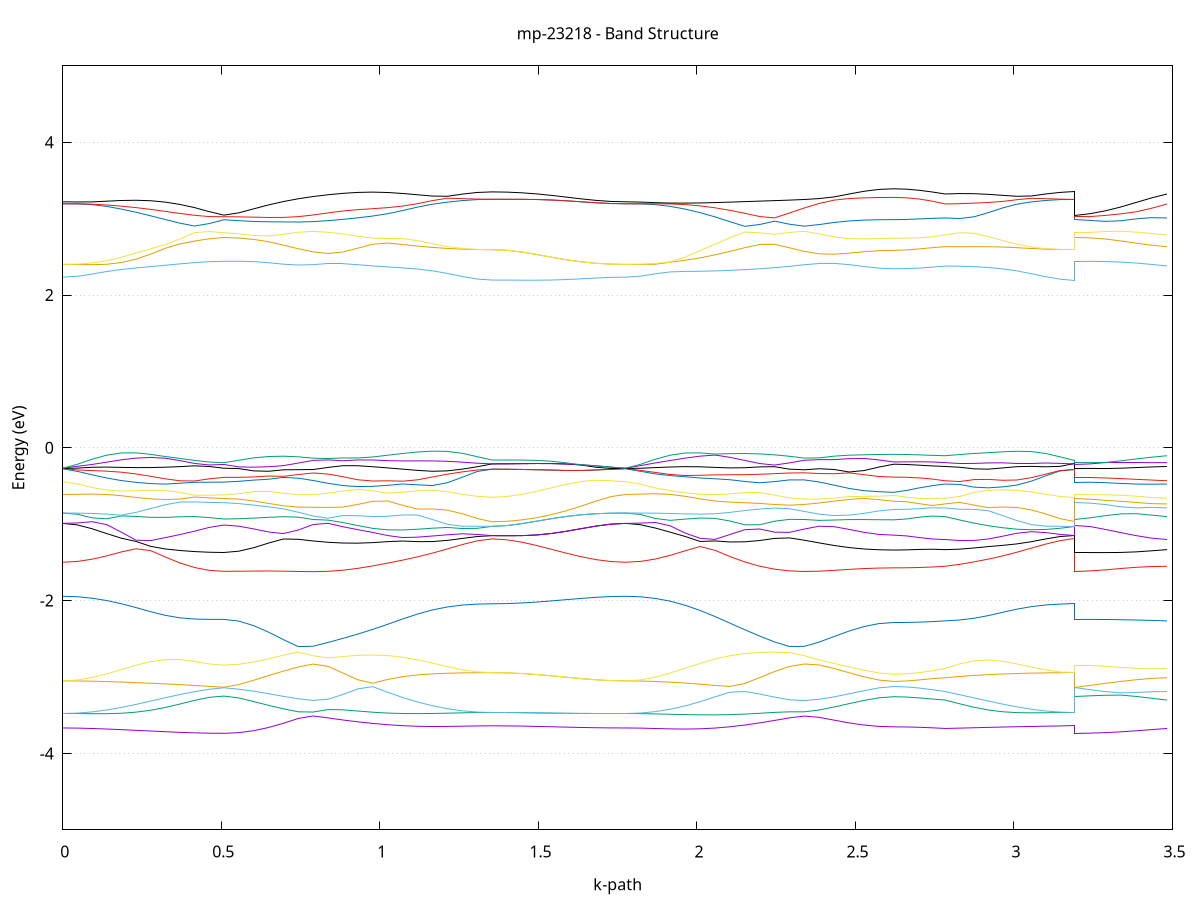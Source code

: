 set title 'mp-23218 - Band Structure'
set xlabel 'k-path'
set ylabel 'Energy (eV)'
set grid y
set yrange [-5:5]
set terminal png size 800,600
set output 'mp-23218_bands_gnuplot.png'
plot '-' using 1:2 with lines notitle, '-' using 1:2 with lines notitle, '-' using 1:2 with lines notitle, '-' using 1:2 with lines notitle, '-' using 1:2 with lines notitle, '-' using 1:2 with lines notitle, '-' using 1:2 with lines notitle, '-' using 1:2 with lines notitle, '-' using 1:2 with lines notitle, '-' using 1:2 with lines notitle, '-' using 1:2 with lines notitle, '-' using 1:2 with lines notitle, '-' using 1:2 with lines notitle, '-' using 1:2 with lines notitle, '-' using 1:2 with lines notitle, '-' using 1:2 with lines notitle, '-' using 1:2 with lines notitle, '-' using 1:2 with lines notitle, '-' using 1:2 with lines notitle, '-' using 1:2 with lines notitle, '-' using 1:2 with lines notitle, '-' using 1:2 with lines notitle, '-' using 1:2 with lines notitle, '-' using 1:2 with lines notitle, '-' using 1:2 with lines notitle, '-' using 1:2 with lines notitle, '-' using 1:2 with lines notitle, '-' using 1:2 with lines notitle, '-' using 1:2 with lines notitle, '-' using 1:2 with lines notitle, '-' using 1:2 with lines notitle, '-' using 1:2 with lines notitle, '-' using 1:2 with lines notitle, '-' using 1:2 with lines notitle, '-' using 1:2 with lines notitle, '-' using 1:2 with lines notitle, '-' using 1:2 with lines notitle, '-' using 1:2 with lines notitle, '-' using 1:2 with lines notitle, '-' using 1:2 with lines notitle, '-' using 1:2 with lines notitle, '-' using 1:2 with lines notitle, '-' using 1:2 with lines notitle, '-' using 1:2 with lines notitle, '-' using 1:2 with lines notitle, '-' using 1:2 with lines notitle, '-' using 1:2 with lines notitle, '-' using 1:2 with lines notitle, '-' using 1:2 with lines notitle, '-' using 1:2 with lines notitle, '-' using 1:2 with lines notitle, '-' using 1:2 with lines notitle
0.000000 -12.872022
0.046209 -12.868422
0.092418 -12.857622
0.138627 -12.839922
0.184835 -12.815422
0.231044 -12.784822
0.277253 -12.748822
0.323462 -12.708622
0.369671 -12.666122
0.415880 -12.625022
0.462088 -12.592422
0.508297 -12.579322
0.508297 -12.579322
0.555172 -12.575022
0.602046 -12.562322
0.648920 -12.541422
0.695795 -12.512622
0.742669 -12.476422
0.789544 -12.433622
0.836418 -12.474622
0.883292 -12.523022
0.883292 -12.523022
0.930417 -12.572922
0.977542 -12.622022
1.024667 -12.668922
1.071792 -12.712122
1.118916 -12.750522
1.166041 -12.783222
1.213166 -12.809322
1.260291 -12.828322
1.307415 -12.839922
1.354540 -12.843822
1.354540 -12.843822
1.401275 -12.844622
1.448009 -12.847222
1.494744 -12.851122
1.541478 -12.855822
1.588213 -12.860622
1.634947 -12.865222
1.681681 -12.868822
1.728416 -12.871222
1.775150 -12.872022
1.775150 -12.872022
1.822121 -12.868022
1.869092 -12.856222
1.916062 -12.836722
1.963033 -12.809922
2.010004 -12.776322
2.056975 -12.736622
2.103945 -12.691722
2.150916 -12.642522
2.197887 -12.590522
2.244857 -12.537122
2.291828 -12.484122
2.338799 -12.433322
2.385769 -12.472922
2.385769 -12.472922
2.432894 -12.509822
2.480019 -12.539222
2.527144 -12.560522
2.574269 -12.573522
2.621393 -12.577822
2.621393 -12.577822
2.661807 -12.579822
2.702220 -12.585522
2.742633 -12.594822
2.783047 -12.607322
2.783047 -12.607322
2.828392 -12.643622
2.873738 -12.683422
2.919084 -12.722222
2.964430 -12.757422
3.009776 -12.787622
3.055122 -12.811822
3.100468 -12.829422
3.145813 -12.840222
3.191159 -12.843822
3.191159 -12.579322
3.239780 -12.580022
3.288400 -12.582122
3.337021 -12.585822
3.385642 -12.591222
3.434262 -12.598322
3.482883 -12.607322
e
0.000000 -11.935022
0.046209 -11.938822
0.092418 -11.950422
0.138627 -11.970522
0.184835 -11.999422
0.231044 -12.037222
0.277253 -12.082622
0.323462 -12.133422
0.369671 -12.186222
0.415880 -12.235922
0.462088 -12.274122
0.508297 -12.289222
0.508297 -12.289222
0.555172 -12.293222
0.602046 -12.305322
0.648920 -12.325422
0.695795 -12.353122
0.742669 -12.388122
0.789544 -12.429022
0.836418 -12.385222
0.883292 -12.332422
0.883292 -12.332422
0.930417 -12.276622
0.977542 -12.220122
1.024667 -12.165322
1.071792 -12.115122
1.118916 -12.071722
1.166041 -12.037122
1.213166 -12.011622
1.260291 -11.994722
1.307415 -11.985322
1.354540 -11.982322
1.354540 -11.982322
1.401275 -11.980822
1.448009 -11.976622
1.494744 -11.970222
1.541478 -11.962422
1.588213 -11.954222
1.634947 -11.946622
1.681681 -11.940422
1.728416 -11.936422
1.775150 -11.935022
1.775150 -11.935022
1.822121 -11.939122
1.869092 -11.951822
1.916062 -11.973722
1.963033 -12.005322
2.010004 -12.046422
2.056975 -12.095522
2.103945 -12.150422
2.150916 -12.208722
2.197887 -12.267822
2.244857 -12.325422
2.291828 -12.379722
2.338799 -12.429222
2.385769 -12.386722
2.385769 -12.386722
2.432894 -12.346022
2.480019 -12.312922
2.527144 -12.288522
2.574269 -12.273622
2.621393 -12.268622
2.621393 -12.268622
2.661807 -12.266722
2.702220 -12.261022
2.742633 -12.251722
2.783047 -12.239122
2.783047 -12.239122
2.828392 -12.196422
2.873738 -12.149222
2.919084 -12.103922
2.964430 -12.064422
3.009776 -12.032622
3.055122 -12.009322
3.100468 -11.993822
3.145813 -11.985122
3.191159 -11.982322
3.191159 -12.289222
3.239780 -12.287622
3.288400 -12.282922
3.337021 -12.275322
3.385642 -12.265222
3.434262 -12.253022
3.482883 -12.239122
e
0.000000 -11.348122
0.046209 -11.351922
0.092418 -11.362022
0.138627 -11.375822
0.184835 -11.389722
0.231044 -11.400722
0.277253 -11.407322
0.323462 -11.409222
0.369671 -11.407622
0.415880 -11.404422
0.462088 -11.402222
0.508297 -11.401522
0.508297 -11.401522
0.555172 -11.405322
0.602046 -11.413722
0.648920 -11.423722
0.695795 -11.433322
0.742669 -11.441022
0.789544 -11.445322
0.836418 -11.446022
0.883292 -11.443322
0.883292 -11.443322
0.930417 -11.438822
0.977542 -11.437522
1.024667 -11.439822
1.071792 -11.437922
1.118916 -11.429122
1.166041 -11.413322
1.213166 -11.393122
1.260291 -11.372722
1.307415 -11.357522
1.354540 -11.351822
1.354540 -11.351822
1.401275 -11.351722
1.448009 -11.351422
1.494744 -11.350922
1.541478 -11.350322
1.588213 -11.349622
1.634947 -11.349022
1.681681 -11.348622
1.728416 -11.348222
1.775150 -11.348122
1.775150 -11.348122
1.822121 -11.352122
1.869092 -11.362822
1.916062 -11.376722
1.963033 -11.389822
2.010004 -11.399622
2.056975 -11.405822
2.103945 -11.411122
2.150916 -11.418622
2.197887 -11.427322
2.244857 -11.435322
2.291828 -11.441722
2.338799 -11.445622
2.385769 -11.446622
2.385769 -11.446622
2.432894 -11.445022
2.480019 -11.441322
2.527144 -11.436522
2.574269 -11.431822
2.621393 -11.428922
2.621393 -11.428922
2.661807 -11.430122
2.702220 -11.432322
2.742633 -11.434322
2.783047 -11.435822
2.783047 -11.435822
2.828392 -11.442322
2.873738 -11.444222
2.919084 -11.439822
2.964430 -11.428722
3.009776 -11.411622
3.055122 -11.391122
3.100468 -11.371422
3.145813 -11.357122
3.191159 -11.351822
3.191159 -11.401522
3.239780 -11.402622
3.288400 -11.405822
3.337021 -11.411822
3.385642 -11.420222
3.434262 -11.428822
3.482883 -11.435822
e
0.000000 -11.348122
0.046209 -11.349022
0.092418 -11.351622
0.138627 -11.355722
0.184835 -11.360822
0.231044 -11.366422
0.277253 -11.372022
0.323462 -11.377022
0.369671 -11.380722
0.415880 -11.382322
0.462088 -11.381922
0.508297 -11.381222
0.508297 -11.381222
0.555172 -11.378122
0.602046 -11.371222
0.648920 -11.362422
0.695795 -11.352122
0.742669 -11.345722
0.789544 -11.363222
0.836418 -11.381322
0.883292 -11.398122
0.883292 -11.398122
0.930417 -11.411222
0.977542 -11.414722
1.024667 -11.407522
1.071792 -11.396622
1.118916 -11.385122
1.166041 -11.374222
1.213166 -11.364922
1.260291 -11.357822
1.307415 -11.353322
1.354540 -11.351822
1.354540 -11.351822
1.401275 -11.351722
1.448009 -11.351422
1.494744 -11.350922
1.541478 -11.350322
1.588213 -11.349622
1.634947 -11.349022
1.681681 -11.348622
1.728416 -11.348222
1.775150 -11.348122
1.775150 -11.348122
1.822121 -11.349322
1.869092 -11.352722
1.916062 -11.358122
1.963033 -11.365122
2.010004 -11.372922
2.056975 -11.379622
2.103945 -11.381822
2.150916 -11.377022
2.197887 -11.366922
2.244857 -11.354122
2.291828 -11.345422
2.338799 -11.362422
2.385769 -11.378322
2.385769 -11.378322
2.432894 -11.392022
2.480019 -11.403322
2.527144 -11.412222
2.574269 -11.418822
2.621393 -11.422122
2.621393 -11.422122
2.661807 -11.420722
2.702220 -11.417522
2.742633 -11.413622
2.783047 -11.408922
2.783047 -11.408922
2.828392 -11.403322
2.873738 -11.396322
2.919084 -11.388222
2.964430 -11.379722
3.009776 -11.371222
3.055122 -11.363422
3.100468 -11.357222
3.145813 -11.353222
3.191159 -11.351822
3.191159 -11.381222
3.239780 -11.383622
3.288400 -11.389622
3.337021 -11.396522
3.385642 -11.402022
3.434262 -11.406122
3.482883 -11.408922
e
0.000000 -11.184422
0.046209 -11.185622
0.092418 -11.189222
0.138627 -11.195322
0.184835 -11.203722
0.231044 -11.214322
0.277253 -11.226722
0.323462 -11.240322
0.369671 -11.254222
0.415880 -11.266922
0.462088 -11.276222
0.508297 -11.279722
0.508297 -11.279722
0.555172 -11.284322
0.602046 -11.295822
0.648920 -11.310722
0.695795 -11.327222
0.742669 -11.339022
0.789544 -11.326022
0.836418 -11.311022
0.883292 -11.294922
0.883292 -11.294922
0.930417 -11.278022
0.977542 -11.260922
1.024667 -11.244122
1.071792 -11.228322
1.118916 -11.214022
1.166041 -11.201922
1.213166 -11.192522
1.260291 -11.186022
1.307415 -11.182422
1.354540 -11.181222
1.354540 -11.181222
1.401275 -11.181322
1.448009 -11.181622
1.494744 -11.182022
1.541478 -11.182522
1.588213 -11.183022
1.634947 -11.183622
1.681681 -11.184022
1.728416 -11.184322
1.775150 -11.184422
1.775150 -11.184422
1.822121 -11.185922
1.869092 -11.190822
1.916062 -11.199222
1.963033 -11.211022
2.010004 -11.226122
2.056975 -11.243722
2.103945 -11.263122
2.150916 -11.283622
2.197887 -11.304422
2.244857 -11.324722
2.291828 -11.339122
2.338799 -11.326722
2.385769 -11.314622
2.385769 -11.314622
2.432894 -11.303722
2.480019 -11.294422
2.527144 -11.286722
2.574269 -11.281422
2.621393 -11.279522
2.621393 -11.279522
2.661807 -11.278322
2.702220 -11.275022
2.742633 -11.269922
2.783047 -11.263522
2.783047 -11.263522
2.828392 -11.250422
2.873738 -11.236222
2.919084 -11.222422
2.964430 -11.210022
3.009776 -11.199422
3.055122 -11.191322
3.100468 -11.185622
3.145813 -11.182322
3.191159 -11.181222
3.191159 -11.279722
3.239780 -11.278622
3.288400 -11.275722
3.337021 -11.272122
3.385642 -11.268622
3.434262 -11.265722
3.482883 -11.263522
e
0.000000 -11.184422
0.046209 -11.184622
0.092418 -11.185522
0.138627 -11.187122
0.184835 -11.189622
0.231044 -11.192822
0.277253 -11.196522
0.323462 -11.200122
0.369671 -11.203522
0.415880 -11.206122
0.462088 -11.207822
0.508297 -11.208422
0.508297 -11.208422
0.555172 -11.205622
0.602046 -11.199422
0.648920 -11.192922
0.695795 -11.187722
0.742669 -11.184122
0.789544 -11.181822
0.836418 -11.180322
0.883292 -11.179422
0.883292 -11.179422
0.930417 -11.178822
0.977542 -11.178422
1.024667 -11.178222
1.071792 -11.178222
1.118916 -11.178522
1.166041 -11.178922
1.213166 -11.179622
1.260291 -11.180322
1.307415 -11.181022
1.354540 -11.181222
1.354540 -11.181222
1.401275 -11.181322
1.448009 -11.181622
1.494744 -11.182022
1.541478 -11.182522
1.588213 -11.183022
1.634947 -11.183622
1.681681 -11.184022
1.728416 -11.184322
1.775150 -11.184422
1.775150 -11.184422
1.822121 -11.184422
1.869092 -11.184722
1.916062 -11.185122
1.963033 -11.185722
2.010004 -11.186322
2.056975 -11.186822
2.103945 -11.187122
2.150916 -11.187122
2.197887 -11.186622
2.244857 -11.185522
2.291828 -11.183822
2.338799 -11.181722
2.385769 -11.179722
2.385769 -11.179722
2.432894 -11.178522
2.480019 -11.178322
2.527144 -11.179122
2.574269 -11.180322
2.621393 -11.180922
2.621393 -11.180922
2.661807 -11.181322
2.702220 -11.182322
2.742633 -11.183822
2.783047 -11.185922
2.783047 -11.185922
2.828392 -11.184722
2.873738 -11.183322
2.919084 -11.181922
2.964430 -11.180822
3.009776 -11.180122
3.055122 -11.180122
3.100468 -11.180522
3.145813 -11.181022
3.191159 -11.181222
3.191159 -11.208422
3.239780 -11.207322
3.288400 -11.204322
3.337021 -11.200022
3.385642 -11.195122
3.434262 -11.190222
3.482883 -11.185922
e
0.000000 -9.786322
0.046209 -9.776922
0.092418 -9.749422
0.138627 -9.706022
0.184835 -9.650122
0.231044 -9.585422
0.277253 -9.515622
0.323462 -9.445122
0.369671 -9.378222
0.415880 -9.320722
0.462088 -9.280322
0.508297 -9.265422
0.508297 -9.265422
0.555172 -9.257722
0.602046 -9.235022
0.648920 -9.198922
0.695795 -9.151622
0.742669 -9.096022
0.789544 -9.036422
0.836418 -9.098422
0.883292 -9.169122
0.883292 -9.169122
0.930417 -9.246322
0.977542 -9.328122
1.024667 -9.412522
1.071792 -9.497122
1.118916 -9.579122
1.166041 -9.654822
1.213166 -9.720422
1.260291 -9.771622
1.307415 -9.804422
1.354540 -9.815722
1.354540 -9.815722
1.401275 -9.814822
1.448009 -9.812422
1.494744 -9.808722
1.541478 -9.804022
1.588213 -9.799022
1.634947 -9.794122
1.681681 -9.790022
1.728416 -9.787322
1.775150 -9.786322
1.775150 -9.786322
1.822121 -9.775722
1.869092 -9.744822
1.916062 -9.696222
1.963033 -9.633822
2.010004 -9.561422
2.056975 -9.482822
2.103945 -9.401422
2.150916 -9.319822
2.197887 -9.240622
2.244857 -9.165622
2.291828 -9.096522
2.338799 -9.036522
2.385769 -9.088722
2.385769 -9.088722
2.432894 -9.137322
2.480019 -9.178822
2.527144 -9.210422
2.574269 -9.230322
2.621393 -9.237122
2.621393 -9.237122
2.661807 -9.242022
2.702220 -9.256022
2.742633 -9.277122
2.783047 -9.303322
2.783047 -9.303322
2.828392 -9.367222
2.873738 -9.441022
2.919084 -9.518422
2.964430 -9.594822
3.009776 -9.665722
3.055122 -9.727122
3.100468 -9.774822
3.145813 -9.805222
3.191159 -9.815722
3.191159 -9.265422
3.239780 -9.266522
3.288400 -9.269722
3.337021 -9.275022
3.385642 -9.282422
3.434262 -9.291922
3.482883 -9.303322
e
0.000000 -8.630322
0.046209 -8.632822
0.092418 -8.640222
0.138627 -8.652722
0.184835 -8.670322
0.231044 -8.692922
0.277253 -8.720222
0.323462 -8.751522
0.369671 -8.784822
0.415880 -8.816622
0.462088 -8.841122
0.508297 -8.850622
0.508297 -8.850622
0.555172 -8.855822
0.602046 -8.871622
0.648920 -8.897822
0.695795 -8.934022
0.742669 -8.979922
0.789544 -9.033422
0.836418 -8.970922
0.883292 -8.906822
0.883292 -8.906822
0.930417 -8.844322
0.977542 -8.785622
1.024667 -8.732122
1.071792 -8.684622
1.118916 -8.644022
1.166041 -8.610522
1.213166 -8.584522
1.260291 -8.565822
1.307415 -8.554722
1.354540 -8.551022
1.354540 -8.551022
1.401275 -8.553322
1.448009 -8.560122
1.494744 -8.570522
1.541478 -8.583322
1.588213 -8.597122
1.634947 -8.610122
1.681681 -8.620822
1.728416 -8.627922
1.775150 -8.630322
1.775150 -8.630322
1.822121 -8.633322
1.869092 -8.642222
1.916062 -8.657222
1.963033 -8.678222
2.010004 -8.705522
2.056975 -8.738822
2.103945 -8.778022
2.150916 -8.822722
2.197887 -8.872122
2.244857 -8.925122
2.291828 -8.980222
2.338799 -9.033322
2.385769 -8.980322
2.385769 -8.980322
2.432894 -8.935022
2.480019 -8.899222
2.527144 -8.873322
2.574269 -8.857722
2.621393 -8.852522
2.621393 -8.852522
2.661807 -8.848722
2.702220 -8.838022
2.742633 -8.822422
2.783047 -8.804122
2.783047 -8.804122
2.828392 -8.760522
2.873738 -8.715622
2.919084 -8.673622
2.964430 -8.636722
3.009776 -8.606022
3.055122 -8.582022
3.100468 -8.564722
3.145813 -8.554422
3.191159 -8.551022
3.191159 -8.850622
3.239780 -8.848822
3.288400 -8.843722
3.337021 -8.835722
3.385642 -8.825922
3.434262 -8.815022
3.482883 -8.804122
e
0.000000 -3.667122
0.046209 -3.669022
0.092418 -3.674022
0.138627 -3.681122
0.184835 -3.689222
0.231044 -3.698022
0.277253 -3.707122
0.323462 -3.716222
0.369671 -3.724622
0.415880 -3.731322
0.462088 -3.735722
0.508297 -3.737222
0.508297 -3.737222
0.555172 -3.728522
0.602046 -3.702822
0.648920 -3.661222
0.695795 -3.605922
0.742669 -3.542922
0.789544 -3.510322
0.836418 -3.535422
0.883292 -3.562622
0.883292 -3.562622
0.930417 -3.586922
0.977542 -3.607622
1.024667 -3.624622
1.071792 -3.637222
1.118916 -3.645122
1.166041 -3.648122
1.213166 -3.647122
1.260291 -3.643922
1.307415 -3.640622
1.354540 -3.639322
1.354540 -3.639322
1.401275 -3.640222
1.448009 -3.642822
1.494744 -3.646822
1.541478 -3.651422
1.588213 -3.656222
1.634947 -3.660622
1.681681 -3.664122
1.728416 -3.666422
1.775150 -3.667122
1.775150 -3.667122
1.822121 -3.669222
1.869092 -3.674322
1.916062 -3.679422
1.963033 -3.681622
2.010004 -3.678322
2.056975 -3.668522
2.103945 -3.651822
2.150916 -3.628922
2.197887 -3.600722
2.244857 -3.568622
2.291828 -3.535122
2.338799 -3.511722
2.385769 -3.528222
2.385769 -3.528222
2.432894 -3.565022
2.480019 -3.600822
2.527144 -3.628922
2.574269 -3.646622
2.621393 -3.652622
2.621393 -3.652622
2.661807 -3.654122
2.702220 -3.658522
2.742633 -3.665122
2.783047 -3.673422
2.783047 -3.673422
2.828392 -3.669422
2.873738 -3.664422
2.919084 -3.659322
2.964430 -3.654922
3.009776 -3.651122
3.055122 -3.647522
3.100468 -3.643722
3.145813 -3.640522
3.191159 -3.639322
3.191159 -3.737222
3.239780 -3.734922
3.288400 -3.728222
3.337021 -3.717522
3.385642 -3.703922
3.434262 -3.688622
3.482883 -3.673422
e
0.000000 -3.478022
0.046209 -3.478922
0.092418 -3.480622
0.138627 -3.480322
0.184835 -3.474522
0.231044 -3.460122
0.277253 -3.435022
0.323462 -3.398722
0.369671 -3.353722
0.415880 -3.305822
0.462088 -3.265922
0.508297 -3.249722
0.508297 -3.249722
0.555172 -3.274522
0.602046 -3.321622
0.648920 -3.370722
0.695795 -3.416422
0.742669 -3.455422
0.789544 -3.458722
0.836418 -3.426622
0.883292 -3.429722
0.883292 -3.429722
0.930417 -3.445622
0.977542 -3.460922
1.024667 -3.472022
1.071792 -3.478022
1.118916 -3.479522
1.166041 -3.477522
1.213166 -3.473522
1.260291 -3.469122
1.307415 -3.465722
1.354540 -3.464522
1.354540 -3.464522
1.401275 -3.465222
1.448009 -3.467222
1.494744 -3.470022
1.541478 -3.472922
1.588213 -3.475322
1.634947 -3.476922
1.681681 -3.477722
1.728416 -3.478022
1.775150 -3.478022
1.775150 -3.478022
1.822121 -3.479322
1.869092 -3.482822
1.916062 -3.487522
1.963033 -3.492222
2.010004 -3.495422
2.056975 -3.495922
2.103945 -3.492922
2.150916 -3.485722
2.197887 -3.475022
2.244857 -3.463122
2.291828 -3.456022
2.338799 -3.455622
2.385769 -3.432222
2.385769 -3.432222
2.432894 -3.392322
2.480019 -3.348922
2.527144 -3.306822
2.574269 -3.272422
2.621393 -3.257822
2.621393 -3.257822
2.661807 -3.262422
2.702220 -3.274022
2.742633 -3.288222
2.783047 -3.302022
2.783047 -3.302022
2.828392 -3.350222
2.873738 -3.395822
2.919084 -3.431622
2.964430 -3.454922
3.009776 -3.466522
3.055122 -3.469522
3.100468 -3.468122
3.145813 -3.465622
3.191159 -3.464522
3.191159 -3.249722
3.239780 -3.246722
3.288400 -3.239122
3.337021 -3.236822
3.385642 -3.254622
3.434262 -3.278322
3.482883 -3.302022
e
0.000000 -3.478022
0.046209 -3.472722
0.092418 -3.457022
0.138627 -3.431722
0.184835 -3.398222
0.231044 -3.358622
0.277253 -3.315322
0.323462 -3.271322
0.369671 -3.229222
0.415880 -3.191722
0.462088 -3.160922
0.508297 -3.141022
0.508297 -3.141022
0.555172 -3.159522
0.602046 -3.185622
0.648920 -3.218322
0.695795 -3.253222
0.742669 -3.285222
0.789544 -3.305922
0.836418 -3.290722
0.883292 -3.229322
0.883292 -3.229322
0.930417 -3.155522
0.977542 -3.126622
1.024667 -3.199822
1.071792 -3.267922
1.118916 -3.327222
1.166041 -3.376622
1.213166 -3.415322
1.260291 -3.442822
1.307415 -3.459122
1.354540 -3.464522
1.354540 -3.464522
1.401275 -3.465222
1.448009 -3.467222
1.494744 -3.470022
1.541478 -3.472922
1.588213 -3.475322
1.634947 -3.476922
1.681681 -3.477722
1.728416 -3.478022
1.775150 -3.478022
1.775150 -3.478022
1.822121 -3.471822
1.869092 -3.453222
1.916062 -3.421822
1.963033 -3.378222
2.010004 -3.323622
2.056975 -3.260522
2.103945 -3.199022
2.150916 -3.189622
2.197887 -3.222522
2.244857 -3.263522
2.291828 -3.297722
2.338799 -3.308222
2.385769 -3.291822
2.385769 -3.291822
2.432894 -3.259722
2.480019 -3.220422
2.527144 -3.179022
2.574269 -3.142222
2.621393 -3.124722
2.621393 -3.124722
2.661807 -3.130222
2.702220 -3.145022
2.742633 -3.166022
2.783047 -3.190622
2.783047 -3.190622
2.828392 -3.231522
2.873738 -3.273422
2.919084 -3.315022
2.964430 -3.354922
3.009776 -3.391222
3.055122 -3.421922
3.100468 -3.445122
3.145813 -3.459622
3.191159 -3.464522
3.191159 -3.141022
3.239780 -3.165822
3.288400 -3.191522
3.337021 -3.207622
3.385642 -3.202322
3.434262 -3.193822
3.482883 -3.190622
e
0.000000 -3.050722
0.046209 -3.051822
0.092418 -3.055122
0.138627 -3.060122
0.184835 -3.066422
0.231044 -3.073622
0.277253 -3.081722
0.323462 -3.090522
0.369671 -3.100022
0.415880 -3.110522
0.462088 -3.122322
0.508297 -3.135022
0.508297 -3.135022
0.555172 -3.098622
0.602046 -3.042522
0.648920 -2.982022
0.695795 -2.922822
0.742669 -2.869122
0.789544 -2.830922
0.836418 -2.860622
0.883292 -2.947222
0.883292 -2.947222
0.930417 -3.035922
0.977542 -3.081422
1.024667 -3.032222
1.071792 -2.996022
1.118916 -2.972922
1.166041 -2.959022
1.213166 -2.951022
1.260291 -2.946422
1.307415 -2.944122
1.354540 -2.943422
1.354540 -2.943422
1.401275 -2.946222
1.448009 -2.954422
1.494744 -2.967522
1.541478 -2.984222
1.588213 -3.002922
1.634947 -3.021222
1.681681 -3.036722
1.728416 -3.047022
1.775150 -3.050722
1.775150 -3.050722
1.822121 -3.052722
1.869092 -3.058422
1.916062 -3.067422
1.963033 -3.079122
2.010004 -3.093522
2.056975 -3.110322
2.103945 -3.122922
2.150916 -3.084622
2.197887 -3.008022
2.244857 -2.928922
2.291828 -2.862322
2.338799 -2.829822
2.385769 -2.842722
2.385769 -2.842722
2.432894 -2.888522
2.480019 -2.944622
2.527144 -2.997722
2.574269 -3.039922
2.621393 -3.058222
2.621393 -3.058222
2.661807 -3.052222
2.702220 -3.037822
2.742633 -3.021822
2.783047 -3.009422
2.783047 -3.009422
2.828392 -2.992822
2.873738 -2.979622
2.919084 -2.969122
2.964430 -2.960722
3.009776 -2.954222
3.055122 -2.949422
3.100468 -2.946022
3.145813 -2.944022
3.191159 -2.943422
3.191159 -3.135022
3.239780 -3.110122
3.288400 -3.083222
3.337021 -3.058122
3.385642 -3.035722
3.434262 -3.018322
3.482883 -3.009422
e
0.000000 -3.050722
0.046209 -3.039222
0.092418 -3.006722
0.138627 -2.958822
0.184835 -2.902522
0.231044 -2.846122
0.277253 -2.798922
0.323462 -2.771522
0.369671 -2.771622
0.415880 -2.796622
0.462088 -2.829422
0.508297 -2.845022
0.508297 -2.845022
0.555172 -2.833822
0.602046 -2.803922
0.648920 -2.762022
0.695795 -2.714622
0.742669 -2.673622
0.789544 -2.721122
0.836418 -2.750822
0.883292 -2.731922
0.883292 -2.731922
0.930417 -2.716622
0.977542 -2.712122
1.024667 -2.720022
1.071792 -2.741422
1.118916 -2.775522
1.166041 -2.818422
1.213166 -2.864122
1.260291 -2.904922
1.307415 -2.933222
1.354540 -2.943422
1.354540 -2.943422
1.401275 -2.946222
1.448009 -2.954422
1.494744 -2.967522
1.541478 -2.984222
1.588213 -3.002922
1.634947 -3.021222
1.681681 -3.036722
1.728416 -3.047022
1.775150 -3.050722
1.775150 -3.050722
1.822121 -3.037722
1.869092 -3.001322
1.916062 -2.947822
1.963033 -2.885322
2.010004 -2.822022
2.056975 -2.765522
2.103945 -2.721722
2.150916 -2.693122
2.197887 -2.678722
2.244857 -2.674622
2.291828 -2.680522
2.338799 -2.720322
2.385769 -2.775722
2.385769 -2.775722
2.432894 -2.823022
2.480019 -2.867122
2.527144 -2.910622
2.574269 -2.947922
2.621393 -2.964322
2.621393 -2.964322
2.661807 -2.958722
2.702220 -2.942922
2.742633 -2.918522
2.783047 -2.888522
2.783047 -2.888522
2.828392 -2.829222
2.873738 -2.788622
2.919084 -2.777822
2.964430 -2.794622
3.009776 -2.829222
3.055122 -2.870222
3.100468 -2.907722
3.145813 -2.934022
3.191159 -2.943422
3.191159 -2.845022
3.239780 -2.848922
3.288400 -2.859622
3.337021 -2.873722
3.385642 -2.886722
3.434262 -2.893422
3.482883 -2.888522
e
0.000000 -1.943222
0.046209 -1.949522
0.092418 -1.968422
0.138627 -1.999222
0.184835 -2.041122
0.231044 -2.091522
0.277253 -2.145022
0.323462 -2.192922
0.369671 -2.225822
0.415880 -2.241322
0.462088 -2.245422
0.508297 -2.245822
0.508297 -2.245822
0.555172 -2.267822
0.602046 -2.327722
0.648920 -2.412822
0.695795 -2.510422
0.742669 -2.602622
0.789544 -2.597222
0.836418 -2.547722
0.883292 -2.494822
0.883292 -2.494822
0.930417 -2.438422
0.977542 -2.377022
1.024667 -2.310022
1.071792 -2.240722
1.118916 -2.175722
1.166041 -2.121922
1.213166 -2.082922
1.260291 -2.058422
1.307415 -2.045622
1.354540 -2.041722
1.354540 -2.041722
1.401275 -2.038922
1.448009 -2.030922
1.494744 -2.018822
1.541478 -2.003822
1.588213 -1.987422
1.634947 -1.971122
1.681681 -1.956822
1.728416 -1.946822
1.775150 -1.943222
1.775150 -1.943222
1.822121 -1.950122
1.869092 -1.971222
1.916062 -2.007822
1.963033 -2.060722
2.010004 -2.128822
2.056975 -2.208522
2.103945 -2.294422
2.150916 -2.380922
2.197887 -2.464122
2.244857 -2.541222
2.291828 -2.600822
2.338799 -2.598622
2.385769 -2.542522
2.385769 -2.542522
2.432894 -2.469722
2.480019 -2.398622
2.527144 -2.339622
2.574269 -2.300722
2.621393 -2.287022
2.621393 -2.287022
2.661807 -2.285722
2.702220 -2.281722
2.742633 -2.275022
2.783047 -2.265722
2.783047 -2.265722
2.828392 -2.253922
2.873738 -2.231422
2.919084 -2.196022
2.964430 -2.152922
3.009776 -2.111522
3.055122 -2.078722
3.100468 -2.057022
3.145813 -2.045322
3.191159 -2.041722
3.191159 -2.245822
3.239780 -2.246122
3.288400 -2.247322
3.337021 -2.249822
3.385642 -2.253922
3.434262 -2.259322
3.482883 -2.265722
e
0.000000 -1.497622
0.046209 -1.487422
0.092418 -1.458122
0.138627 -1.414222
0.184835 -1.362822
0.231044 -1.321522
0.277253 -1.345922
0.323462 -1.429122
0.369671 -1.507422
0.415880 -1.567122
0.462088 -1.604022
0.508297 -1.616522
0.508297 -1.616522
0.555172 -1.615422
0.602046 -1.613122
0.648920 -1.612122
0.695795 -1.614322
0.742669 -1.618622
0.789544 -1.621022
0.836418 -1.616622
0.883292 -1.602322
0.883292 -1.602322
0.930417 -1.577922
0.977542 -1.545922
1.024667 -1.509422
1.071792 -1.470222
1.118916 -1.427322
1.166041 -1.378522
1.213166 -1.323322
1.260291 -1.266022
1.307415 -1.216822
1.354540 -1.192522
1.354540 -1.192522
1.401275 -1.204122
1.448009 -1.235222
1.494744 -1.278722
1.541478 -1.328322
1.588213 -1.378822
1.634947 -1.425322
1.681681 -1.463422
1.728416 -1.488722
1.775150 -1.497622
1.775150 -1.497622
1.822121 -1.486822
1.869092 -1.455722
1.916062 -1.407422
1.963033 -1.347722
2.010004 -1.291922
2.056975 -1.341222
2.103945 -1.423022
2.150916 -1.493722
2.197887 -1.549222
2.244857 -1.588322
2.291828 -1.610922
2.338799 -1.618722
2.385769 -1.614722
2.385769 -1.614722
2.432894 -1.603822
2.480019 -1.591122
2.527144 -1.580622
2.574269 -1.573822
2.621393 -1.571322
2.621393 -1.571322
2.661807 -1.570222
2.702220 -1.566722
2.742633 -1.560322
2.783047 -1.550322
2.783047 -1.550322
2.828392 -1.525022
2.873738 -1.493422
2.919084 -1.456822
2.964430 -1.414422
3.009776 -1.365822
3.055122 -1.312822
3.100468 -1.260022
3.145813 -1.215122
3.191159 -1.192522
3.191159 -1.616522
3.239780 -1.611422
3.288400 -1.597622
3.337021 -1.579722
3.385642 -1.563822
3.434262 -1.554322
3.482883 -1.550322
e
0.000000 -0.989222
0.046209 -1.009222
0.092418 -1.059422
0.138627 -1.122422
0.184835 -1.183422
0.231044 -1.225622
0.277253 -1.289722
0.323462 -1.324022
0.369671 -1.344222
0.415880 -1.358122
0.462088 -1.367022
0.508297 -1.370122
0.508297 -1.370122
0.555172 -1.353022
0.602046 -1.307622
0.648920 -1.246822
0.695795 -1.193422
0.742669 -1.197322
0.789544 -1.219122
0.836418 -1.236322
0.883292 -1.246422
0.883292 -1.246422
0.930417 -1.248022
0.977542 -1.241022
1.024667 -1.227922
1.071792 -1.220322
1.118916 -1.227922
1.166041 -1.227222
1.213166 -1.211522
1.260291 -1.186222
1.307415 -1.161022
1.354540 -1.149722
1.354540 -1.149722
1.401275 -1.150622
1.448009 -1.149522
1.494744 -1.140522
1.541478 -1.121022
1.588213 -1.092422
1.634947 -1.058222
1.681681 -1.024622
1.728416 -0.999022
1.775150 -0.989222
1.775150 -0.989222
1.822121 -1.006922
1.869092 -1.050322
1.916062 -1.104222
1.963033 -1.160322
2.010004 -1.225722
2.056975 -1.219022
2.103945 -1.232522
2.150916 -1.230522
2.197887 -1.213422
2.244857 -1.185822
2.291828 -1.179222
2.338799 -1.209522
2.385769 -1.244822
2.385769 -1.244822
2.432894 -1.278422
2.480019 -1.305822
2.527144 -1.324322
2.574269 -1.334622
2.621393 -1.338222
2.621393 -1.338222
2.661807 -1.335722
2.702220 -1.330122
2.742633 -1.327122
2.783047 -1.332622
2.783047 -1.332622
2.828392 -1.326722
2.873738 -1.311122
2.919084 -1.293122
2.964430 -1.277022
3.009776 -1.257322
3.055122 -1.228522
3.100468 -1.192422
3.145813 -1.161122
3.191159 -1.149722
3.191159 -1.370122
3.239780 -1.370722
3.288400 -1.371322
3.337021 -1.369522
3.385642 -1.361822
3.434262 -1.347922
3.482883 -1.332622
e
0.000000 -0.989222
0.046209 -0.983222
0.092418 -0.967122
0.138627 -1.005622
0.184835 -1.104522
0.231044 -1.209022
0.277253 -1.214022
0.323462 -1.175522
0.369671 -1.135422
0.415880 -1.090822
0.462088 -1.041422
0.508297 -1.010522
0.508297 -1.010522
0.555172 -1.025722
0.602046 -1.061222
0.648920 -1.101022
0.695795 -1.122422
0.742669 -1.076022
0.789544 -1.004522
0.836418 -0.988122
0.883292 -1.033022
0.883292 -1.033022
0.930417 -1.071122
0.977542 -1.107422
1.024667 -1.148222
1.071792 -1.174722
1.118916 -1.169322
1.166041 -1.154122
1.213166 -1.138222
1.260291 -1.125222
1.307415 -1.133922
1.354540 -1.149722
1.354540 -1.149722
1.401275 -1.150622
1.448009 -1.149522
1.494744 -1.140522
1.541478 -1.121022
1.588213 -1.092422
1.634947 -1.058222
1.681681 -1.024622
1.728416 -0.999022
1.775150 -0.989222
1.775150 -0.989222
1.822121 -0.985522
1.869092 -0.977422
1.916062 -1.021422
1.963033 -1.115622
2.010004 -1.184422
2.056975 -1.198622
2.103945 -1.135122
2.150916 -1.071822
2.197887 -1.062422
2.244857 -1.103822
2.291828 -1.106822
2.338799 -1.063322
2.385769 -1.025922
2.385769 -1.025922
2.432894 -1.032422
2.480019 -1.067722
2.527144 -1.105822
2.574269 -1.133322
2.621393 -1.143222
2.621393 -1.143222
2.661807 -1.153222
2.702220 -1.174822
2.742633 -1.193322
2.783047 -1.200822
2.783047 -1.200822
2.828392 -1.212922
2.873738 -1.212622
2.919084 -1.193422
2.964430 -1.156922
3.009776 -1.117722
3.055122 -1.097922
3.100468 -1.109622
3.145813 -1.133722
3.191159 -1.149722
3.191159 -1.010522
3.239780 -1.030022
3.288400 -1.068122
3.337021 -1.109922
3.385642 -1.149622
3.434262 -1.181922
3.482883 -1.200822
e
0.000000 -0.853922
0.046209 -0.869622
0.092418 -0.916722
0.138627 -0.929122
0.184835 -0.891222
0.231044 -0.897622
0.277253 -0.909522
0.323462 -0.910422
0.369671 -0.902922
0.415880 -0.899522
0.462088 -0.913422
0.508297 -0.932022
0.508297 -0.932022
0.555172 -0.928122
0.602046 -0.920022
0.648920 -0.909822
0.695795 -0.901522
0.742669 -0.907722
0.789544 -0.938322
0.836418 -0.946322
0.883292 -0.977822
0.883292 -0.977822
0.930417 -1.017522
0.977542 -1.054322
1.024667 -1.073822
1.071792 -1.075422
1.118916 -1.065622
1.166041 -1.051922
1.213166 -1.042522
1.260291 -1.056422
1.307415 -1.053722
1.354540 -1.027622
1.354540 -1.027622
1.401275 -1.017522
1.448009 -0.992222
1.494744 -0.960022
1.541478 -0.927222
1.588213 -0.898422
1.634947 -0.876322
1.681681 -0.862222
1.728416 -0.855522
1.775150 -0.853922
1.775150 -0.853922
1.822121 -0.872222
1.869092 -0.924822
1.916062 -0.949422
1.963033 -0.932922
2.010004 -0.919022
2.056975 -0.923422
2.103945 -0.957622
2.150916 -1.006722
2.197887 -1.007222
2.244857 -0.960522
2.291828 -0.936322
2.338799 -0.938222
2.385769 -0.949922
2.385769 -0.949922
2.432894 -0.945122
2.480019 -0.939322
2.527144 -0.939122
2.574269 -0.941222
2.621393 -0.942422
2.621393 -0.942422
2.661807 -0.931122
2.702220 -0.907722
2.742633 -0.893022
2.783047 -0.900522
2.783047 -0.900522
2.828392 -0.943822
2.873738 -0.985222
2.919084 -1.019622
2.964430 -1.046322
3.009776 -1.065522
3.055122 -1.071922
3.100468 -1.068322
3.145813 -1.052822
3.191159 -1.027622
3.191159 -0.932022
3.239780 -0.916022
3.288400 -0.888122
3.337021 -0.864922
3.385642 -0.861722
3.434262 -0.881322
3.482883 -0.900522
e
0.000000 -0.853922
0.046209 -0.854722
0.092418 -0.858622
0.138627 -0.867422
0.184835 -0.881322
0.231044 -0.844922
0.277253 -0.794722
0.323462 -0.745022
0.369671 -0.710422
0.415880 -0.707822
0.462088 -0.714422
0.508297 -0.718122
0.508297 -0.718122
0.555172 -0.730122
0.602046 -0.750022
0.648920 -0.771222
0.695795 -0.799622
0.742669 -0.842922
0.789544 -0.892322
0.836418 -0.921422
0.883292 -0.886022
0.883292 -0.886022
0.930417 -0.888622
0.977542 -0.899822
1.024667 -0.895722
1.071792 -0.878722
1.118916 -0.880122
1.166041 -0.938522
1.213166 -1.000422
1.260291 -1.025722
1.307415 -1.026922
1.354540 -1.027622
1.354540 -1.027622
1.401275 -1.017522
1.448009 -0.992222
1.494744 -0.960022
1.541478 -0.927222
1.588213 -0.898422
1.634947 -0.876322
1.681681 -0.862222
1.728416 -0.855522
1.775150 -0.853922
1.775150 -0.853922
1.822121 -0.853822
1.869092 -0.855522
1.916062 -0.859922
1.963033 -0.864522
2.010004 -0.867422
2.056975 -0.863422
2.103945 -0.845122
2.150916 -0.821422
2.197887 -0.801222
2.244857 -0.788922
2.291828 -0.796722
2.338799 -0.832422
2.385769 -0.868222
2.385769 -0.868222
2.432894 -0.886722
2.480019 -0.880922
2.527144 -0.858022
2.574269 -0.826122
2.621393 -0.806522
2.621393 -0.806522
2.661807 -0.804322
2.702220 -0.796522
2.742633 -0.785022
2.783047 -0.787322
2.783047 -0.787322
2.828392 -0.803522
2.873738 -0.805722
2.919084 -0.823322
2.964430 -0.888022
3.009776 -0.953522
3.055122 -1.004822
3.100468 -1.025422
3.145813 -1.027022
3.191159 -1.027622
3.191159 -0.718122
3.239780 -0.723422
3.288400 -0.742922
3.337021 -0.772122
3.385642 -0.786522
3.434262 -0.779222
3.482883 -0.787322
e
0.000000 -0.610922
0.046209 -0.608422
0.092418 -0.605722
0.138627 -0.610322
0.184835 -0.627022
0.231044 -0.649622
0.277253 -0.667822
0.323462 -0.677722
0.369671 -0.670622
0.415880 -0.643822
0.462088 -0.655222
0.508297 -0.663622
0.508297 -0.663622
0.555172 -0.670922
0.602046 -0.695722
0.648920 -0.727622
0.695795 -0.758322
0.742669 -0.775522
0.789544 -0.777722
0.836418 -0.780022
0.883292 -0.775822
0.883292 -0.775822
0.930417 -0.740822
0.977542 -0.700622
1.024667 -0.695722
1.071792 -0.752222
1.118916 -0.801422
1.166041 -0.800422
1.213166 -0.816322
1.260291 -0.863622
1.307415 -0.925322
1.354540 -0.968122
1.354540 -0.968122
1.401275 -0.961622
1.448009 -0.943322
1.494744 -0.914422
1.541478 -0.874422
1.588213 -0.823422
1.634947 -0.762922
1.681681 -0.697822
1.728416 -0.638722
1.775150 -0.610922
1.775150 -0.610922
1.822121 -0.605822
1.869092 -0.600222
1.916062 -0.610322
1.963033 -0.634622
2.010004 -0.668022
2.056975 -0.696322
2.103945 -0.710522
2.150916 -0.718722
2.197887 -0.728322
2.244857 -0.741922
2.291828 -0.750622
2.338799 -0.741022
2.385769 -0.722422
2.385769 -0.722422
2.432894 -0.697522
2.480019 -0.675822
2.527144 -0.661522
2.574269 -0.678722
2.621393 -0.699422
2.621393 -0.699422
2.661807 -0.705922
2.702220 -0.731722
2.742633 -0.755222
2.783047 -0.734222
2.783047 -0.734222
2.828392 -0.713222
2.873738 -0.749622
2.919084 -0.782522
2.964430 -0.774822
3.009776 -0.779922
3.055122 -0.812822
3.100468 -0.866522
3.145813 -0.927522
3.191159 -0.968122
3.191159 -0.663622
3.239780 -0.672522
3.288400 -0.687622
3.337021 -0.700422
3.385642 -0.714922
3.434262 -0.730822
3.482883 -0.734222
e
0.000000 -0.443722
0.046209 -0.472222
0.092418 -0.519522
0.138627 -0.553022
0.184835 -0.565722
0.231044 -0.562722
0.277253 -0.554622
0.323462 -0.557222
0.369671 -0.584522
0.415880 -0.621122
0.462088 -0.619822
0.508297 -0.616022
0.508297 -0.616022
0.555172 -0.600322
0.602046 -0.572422
0.648920 -0.569822
0.695795 -0.594722
0.742669 -0.614022
0.789544 -0.613022
0.836418 -0.594222
0.883292 -0.566122
0.883292 -0.566122
0.930417 -0.544722
0.977542 -0.561722
1.024667 -0.593022
1.071792 -0.581522
1.118916 -0.560622
1.166041 -0.553622
1.213166 -0.574322
1.260291 -0.607022
1.307415 -0.635622
1.354540 -0.647022
1.354540 -0.647022
1.401275 -0.637222
1.448009 -0.609622
1.494744 -0.569422
1.541478 -0.523022
1.588213 -0.477622
1.634947 -0.441222
1.681681 -0.423822
1.728416 -0.431722
1.775150 -0.443722
1.775150 -0.443722
1.822121 -0.475722
1.869092 -0.525222
1.916062 -0.560422
1.963033 -0.588922
2.010004 -0.607822
2.056975 -0.612422
2.103945 -0.603722
2.150916 -0.586422
2.197887 -0.584622
2.244857 -0.619222
2.291828 -0.655622
2.338799 -0.671522
2.385769 -0.671022
2.385769 -0.671022
2.432894 -0.658522
2.480019 -0.637922
2.527144 -0.635422
2.574269 -0.632922
2.621393 -0.624122
2.621393 -0.624122
2.661807 -0.646422
2.702220 -0.661322
2.742633 -0.661822
2.783047 -0.660122
2.783047 -0.660122
2.828392 -0.636422
2.873738 -0.586222
2.919084 -0.556322
2.964430 -0.551022
3.009776 -0.555722
3.055122 -0.578122
3.100468 -0.609522
3.145813 -0.636422
3.191159 -0.647022
3.191159 -0.616022
3.239780 -0.614622
3.288400 -0.614822
3.337021 -0.620622
3.385642 -0.633522
3.434262 -0.650322
3.482883 -0.660122
e
0.000000 -0.274722
0.046209 -0.308522
0.092418 -0.352822
0.138627 -0.395422
0.184835 -0.428622
0.231044 -0.451922
0.277253 -0.468522
0.323462 -0.474522
0.369671 -0.463322
0.415880 -0.451122
0.462088 -0.450122
0.508297 -0.448622
0.508297 -0.448622
0.555172 -0.438722
0.602046 -0.422622
0.648920 -0.411422
0.695795 -0.387522
0.742669 -0.397022
0.789544 -0.427822
0.836418 -0.464422
0.883292 -0.493922
0.883292 -0.493922
0.930417 -0.506922
0.977542 -0.504222
1.024667 -0.490822
1.071792 -0.473522
1.118916 -0.484022
1.166041 -0.493922
1.213166 -0.456622
1.260291 -0.384622
1.307415 -0.309422
1.354540 -0.279222
1.354540 -0.279222
1.401275 -0.280322
1.448009 -0.283222
1.494744 -0.287122
1.541478 -0.291022
1.588213 -0.293622
1.634947 -0.293622
1.681681 -0.290022
1.728416 -0.281722
1.775150 -0.274722
1.775150 -0.274722
1.822121 -0.307722
1.869092 -0.340922
1.916062 -0.363422
1.963033 -0.378722
2.010004 -0.394222
2.056975 -0.405322
2.103945 -0.417622
2.150916 -0.440222
2.197887 -0.457322
2.244857 -0.442122
2.291828 -0.419822
2.338799 -0.420022
2.385769 -0.447422
2.385769 -0.447422
2.432894 -0.488822
2.480019 -0.531622
2.527144 -0.560722
2.574269 -0.574622
2.621393 -0.582622
2.621393 -0.582622
2.661807 -0.557122
2.702220 -0.523522
2.742633 -0.495722
2.783047 -0.474322
2.783047 -0.474322
2.828392 -0.479122
2.873738 -0.514322
2.919084 -0.523922
2.964430 -0.511322
3.009776 -0.487122
3.055122 -0.435922
3.100468 -0.365822
3.145813 -0.302222
3.191159 -0.279222
3.191159 -0.448622
3.239780 -0.450022
3.288400 -0.456122
3.337021 -0.466122
3.385642 -0.474122
3.434262 -0.476422
3.482883 -0.474322
e
0.000000 -0.270222
0.046209 -0.289922
0.092418 -0.298122
0.138627 -0.305522
0.184835 -0.318822
0.231044 -0.341822
0.277253 -0.372822
0.323462 -0.405622
0.369671 -0.431522
0.415880 -0.434122
0.462088 -0.405922
0.508297 -0.386422
0.508297 -0.386422
0.555172 -0.386622
0.602046 -0.381022
0.648920 -0.369222
0.695795 -0.373322
0.742669 -0.349722
0.789544 -0.329122
0.836418 -0.343522
0.883292 -0.377122
0.883292 -0.377122
0.930417 -0.417922
0.977542 -0.434822
1.024667 -0.431322
1.071792 -0.436622
1.118916 -0.418822
1.166041 -0.381622
1.213166 -0.344722
1.260291 -0.314822
1.307415 -0.290522
1.354540 -0.279222
1.354540 -0.279222
1.401275 -0.280322
1.448009 -0.283222
1.494744 -0.287122
1.541478 -0.291022
1.588213 -0.293622
1.634947 -0.293622
1.681681 -0.290022
1.728416 -0.281722
1.775150 -0.270222
1.775150 -0.270222
1.822121 -0.295822
1.869092 -0.322022
1.916062 -0.348822
1.963033 -0.362822
2.010004 -0.359622
2.056975 -0.353822
2.103945 -0.352122
2.150916 -0.351522
2.197887 -0.346122
2.244857 -0.338122
2.291828 -0.329422
2.338799 -0.327222
2.385769 -0.336222
2.385769 -0.336222
2.432894 -0.338722
2.480019 -0.328322
2.527144 -0.351822
2.574269 -0.375222
2.621393 -0.383122
2.621393 -0.383122
2.661807 -0.385722
2.702220 -0.394022
2.742633 -0.409022
2.783047 -0.431122
2.783047 -0.431122
2.828392 -0.441522
2.873738 -0.416022
2.919084 -0.413222
2.964430 -0.424822
3.009776 -0.420722
3.055122 -0.390422
3.100468 -0.344222
3.145813 -0.296822
3.191159 -0.279222
3.191159 -0.386422
3.239780 -0.388622
3.288400 -0.394522
3.337021 -0.402922
3.385642 -0.412422
3.434262 -0.421922
3.482883 -0.431122
e
0.000000 -0.270222
0.046209 -0.265622
0.092418 -0.254322
0.138627 -0.252122
0.184835 -0.256122
0.231044 -0.259022
0.277253 -0.258222
0.323462 -0.253722
0.369671 -0.246022
0.415880 -0.235822
0.462088 -0.244622
0.508297 -0.266922
0.508297 -0.266922
0.555172 -0.271822
0.602046 -0.301622
0.648920 -0.306922
0.695795 -0.287822
0.742669 -0.286122
0.789544 -0.283822
0.836418 -0.256722
0.883292 -0.233822
0.883292 -0.233822
0.930417 -0.234522
0.977542 -0.247322
1.024667 -0.262922
1.071792 -0.278822
1.118916 -0.295422
1.166041 -0.306822
1.213166 -0.301422
1.260291 -0.278422
1.307415 -0.247622
1.354540 -0.210222
1.354540 -0.210222
1.401275 -0.209322
1.448009 -0.207222
1.494744 -0.205522
1.541478 -0.206322
1.588213 -0.211322
1.634947 -0.225522
1.681681 -0.254022
1.728416 -0.270722
1.775150 -0.270222
1.775150 -0.270222
1.822121 -0.267422
1.869092 -0.258922
1.916062 -0.250722
1.963033 -0.246322
2.010004 -0.248322
2.056975 -0.256022
2.103945 -0.262822
2.150916 -0.260822
2.197887 -0.249322
2.244857 -0.247222
2.291828 -0.279322
2.338799 -0.287422
2.385769 -0.273622
2.385769 -0.273622
2.432894 -0.283522
2.480019 -0.316422
2.527144 -0.297422
2.574269 -0.251722
2.621393 -0.214222
2.621393 -0.214222
2.661807 -0.218222
2.702220 -0.227322
2.742633 -0.237022
2.783047 -0.244022
2.783047 -0.244022
2.828392 -0.254222
2.873738 -0.274822
2.919084 -0.279322
2.964430 -0.263222
3.009776 -0.246222
3.055122 -0.242922
3.100468 -0.248122
3.145813 -0.242622
3.191159 -0.210222
3.191159 -0.266922
3.239780 -0.269622
3.288400 -0.271222
3.337021 -0.266722
3.385642 -0.258422
3.434262 -0.250022
3.482883 -0.244022
e
0.000000 -0.267122
0.046209 -0.241922
0.092418 -0.217622
0.138627 -0.187622
0.184835 -0.157022
0.231044 -0.134422
0.277253 -0.125422
0.323462 -0.136122
0.369671 -0.167322
0.415880 -0.204622
0.462088 -0.224322
0.508297 -0.218022
0.508297 -0.218022
0.555172 -0.249522
0.602046 -0.253422
0.648920 -0.247622
0.695795 -0.233222
0.742669 -0.199222
0.789544 -0.164522
0.836418 -0.158122
0.883292 -0.168922
0.883292 -0.168922
0.930417 -0.158622
0.977542 -0.159122
1.024667 -0.168122
1.071792 -0.171622
1.118916 -0.170722
1.166041 -0.171122
1.213166 -0.176422
1.260291 -0.187422
1.307415 -0.201822
1.354540 -0.210222
1.354540 -0.210222
1.401275 -0.209322
1.448009 -0.207222
1.494744 -0.205522
1.541478 -0.206322
1.588213 -0.211322
1.634947 -0.221322
1.681681 -0.235722
1.728416 -0.252422
1.775150 -0.267122
1.775150 -0.267122
1.822121 -0.232722
1.869092 -0.197822
1.916062 -0.165122
1.963033 -0.134922
2.010004 -0.109022
2.056975 -0.094422
2.103945 -0.124122
2.150916 -0.164722
2.197887 -0.205422
2.244857 -0.225822
2.291828 -0.196922
2.338799 -0.162822
2.385769 -0.154822
2.385769 -0.154822
2.432894 -0.154422
2.480019 -0.141622
2.527144 -0.139122
2.574269 -0.158122
2.621393 -0.185222
2.621393 -0.185222
2.661807 -0.183822
2.702220 -0.182522
2.742633 -0.185122
2.783047 -0.193622
2.783047 -0.193622
2.828392 -0.205722
2.873738 -0.204122
2.919084 -0.197422
2.964430 -0.196022
3.009776 -0.200322
3.055122 -0.200322
3.100468 -0.198522
3.145813 -0.203822
3.191159 -0.210222
3.191159 -0.218022
3.239780 -0.210522
3.288400 -0.193122
3.337021 -0.191822
3.385642 -0.192722
3.434262 -0.193922
3.482883 -0.193622
e
0.000000 -0.267122
0.046209 -0.214822
0.092418 -0.149022
0.138627 -0.096122
0.184835 -0.067222
0.231044 -0.065422
0.277253 -0.085422
0.323462 -0.114022
0.369671 -0.139022
0.415880 -0.164822
0.462088 -0.185722
0.508297 -0.195122
0.508297 -0.195122
0.555172 -0.162322
0.602046 -0.131422
0.648920 -0.113822
0.695795 -0.109522
0.742669 -0.117522
0.789544 -0.135222
0.836418 -0.140422
0.883292 -0.132422
0.883292 -0.132422
0.930417 -0.133122
0.977542 -0.119622
1.024667 -0.096822
1.071792 -0.074322
1.118916 -0.054722
1.166041 -0.043422
1.213166 -0.047322
1.260291 -0.071422
1.307415 -0.116322
1.354540 -0.160222
1.354540 -0.160222
1.401275 -0.159922
1.448009 -0.160222
1.494744 -0.164322
1.541478 -0.175822
1.588213 -0.196822
1.634947 -0.221322
1.681681 -0.235722
1.728416 -0.252422
1.775150 -0.267122
1.775150 -0.267122
1.822121 -0.215522
1.869092 -0.149122
1.916062 -0.096122
1.963033 -0.067722
2.010004 -0.065822
2.056975 -0.081922
2.103945 -0.076422
2.150916 -0.074322
2.197887 -0.079622
2.244857 -0.091622
2.291828 -0.110422
2.338799 -0.134422
2.385769 -0.131522
2.385769 -0.131522
2.432894 -0.108722
2.480019 -0.096322
2.527144 -0.091022
2.574269 -0.087122
2.621393 -0.085322
2.621393 -0.085322
2.661807 -0.087322
2.702220 -0.092422
2.742633 -0.098522
2.783047 -0.103322
2.783047 -0.103322
2.828392 -0.087722
2.873738 -0.073822
2.919084 -0.063122
2.964430 -0.052222
3.009776 -0.044522
3.055122 -0.049322
3.100468 -0.073922
3.145813 -0.118322
3.191159 -0.160222
3.191159 -0.195122
3.239780 -0.194022
3.288400 -0.191922
3.337021 -0.170122
3.385642 -0.145822
3.434262 -0.122622
3.482883 -0.103322
e
0.000000 2.234378
0.046209 2.245678
0.092418 2.274678
0.138627 2.308078
0.184835 2.334678
0.231044 2.354578
0.277253 2.372378
0.323462 2.390178
0.369671 2.408178
0.415880 2.424778
0.462088 2.436978
0.508297 2.441578
0.508297 2.441578
0.555172 2.441978
0.602046 2.438078
0.648920 2.423478
0.695795 2.403978
0.742669 2.393078
0.789544 2.397878
0.836418 2.410778
0.883292 2.410778
0.883292 2.410778
0.930417 2.396978
0.977542 2.381578
1.024667 2.368278
1.071792 2.355878
1.118916 2.340478
1.166041 2.317178
1.213166 2.282878
1.260291 2.242478
1.307415 2.209178
1.354540 2.196278
1.354540 2.196278
1.401275 2.195678
1.448009 2.194378
1.494744 2.194078
1.541478 2.196678
1.588213 2.202978
1.634947 2.212578
1.681681 2.223078
1.728416 2.231278
1.775150 2.234378
1.775150 2.234378
1.822121 2.247178
1.869092 2.278178
1.916062 2.302978
1.963033 2.309478
2.010004 2.311378
2.056975 2.315978
2.103945 2.323478
2.150916 2.332878
2.197887 2.344078
2.244857 2.358178
2.291828 2.376078
2.338799 2.396478
2.385769 2.413078
2.385769 2.413078
2.432894 2.414578
2.480019 2.398278
2.527144 2.373678
2.574269 2.352278
2.621393 2.343878
2.621393 2.343878
2.661807 2.346278
2.702220 2.353478
2.742633 2.365278
2.783047 2.380178
2.783047 2.380178
2.828392 2.377878
2.873738 2.371478
2.919084 2.360278
2.964430 2.342578
3.009776 2.315678
3.055122 2.279278
3.100468 2.239678
3.145813 2.208278
3.191159 2.196278
3.191159 2.441578
3.239780 2.441078
3.288400 2.438478
3.337021 2.431478
3.385642 2.418878
3.434262 2.400878
3.482883 2.380178
e
0.000000 2.401478
0.046209 2.399578
0.092418 2.397278
0.138627 2.402878
0.184835 2.425478
0.231044 2.469978
0.277253 2.535678
0.323462 2.612178
0.369671 2.669678
0.415880 2.706678
0.462088 2.736878
0.508297 2.753778
0.508297 2.753778
0.555172 2.746178
0.602046 2.728278
0.648920 2.698178
0.695795 2.653878
0.742669 2.606278
0.789544 2.564978
0.836418 2.544278
0.883292 2.563078
0.883292 2.563078
0.930417 2.613478
0.977542 2.665278
1.024667 2.680378
1.071792 2.662078
1.118916 2.640978
1.166041 2.623378
1.213166 2.610078
1.260291 2.600978
1.307415 2.595678
1.354540 2.593878
1.354540 2.593878
1.401275 2.585778
1.448009 2.563178
1.494744 2.530978
1.541478 2.495278
1.588213 2.461878
1.634947 2.434778
1.681681 2.415778
1.728416 2.404878
1.775150 2.401478
1.775150 2.401478
1.822121 2.400178
1.869092 2.403378
1.916062 2.430578
1.963033 2.454978
2.010004 2.486778
2.056975 2.526178
2.103945 2.571778
2.150916 2.620078
2.197887 2.661578
2.244857 2.664278
2.291828 2.619078
2.338799 2.570978
2.385769 2.539978
2.385769 2.539978
2.432894 2.534478
2.480019 2.548378
2.527144 2.566878
2.574269 2.580578
2.621393 2.585578
2.621393 2.585578
2.661807 2.590778
2.702220 2.604178
2.742633 2.620278
2.783047 2.633578
2.783047 2.633578
2.828392 2.633178
2.873738 2.633478
2.919084 2.632778
2.964430 2.628378
3.009776 2.619878
3.055122 2.609578
3.100468 2.600878
3.145813 2.595578
3.191159 2.593878
3.191159 2.753778
3.239780 2.748778
3.288400 2.733278
3.337021 2.708378
3.385642 2.679378
3.434262 2.652978
3.482883 2.633578
e
0.000000 2.401478
0.046209 2.405578
0.092418 2.419778
0.138627 2.449178
0.184835 2.495578
0.231044 2.550778
0.277253 2.605378
0.323462 2.659878
0.369671 2.734678
0.415880 2.817578
0.462088 2.831578
0.508297 2.814778
0.508297 2.814778
0.555172 2.802978
0.602046 2.779578
0.648920 2.774078
0.695795 2.795578
0.742669 2.822078
0.789544 2.832778
0.836418 2.822578
0.883292 2.799278
0.883292 2.799278
0.930417 2.770578
0.977542 2.744878
1.024667 2.740078
1.071792 2.738778
1.118916 2.712378
1.166041 2.671578
1.213166 2.633778
1.260291 2.609078
1.307415 2.597178
1.354540 2.593878
1.354540 2.593878
1.401275 2.585778
1.448009 2.563178
1.494744 2.530978
1.541478 2.495278
1.588213 2.461878
1.634947 2.434778
1.681681 2.415778
1.728416 2.404878
1.775150 2.401478
1.775150 2.401478
1.822121 2.404678
1.869092 2.414378
1.916062 2.433578
1.963033 2.498478
2.010004 2.580478
2.056975 2.666178
2.103945 2.750078
2.150916 2.824178
2.197887 2.814778
2.244857 2.793978
2.291828 2.819678
2.338799 2.834578
2.385769 2.800478
2.385769 2.800478
2.432894 2.761678
2.480019 2.738578
2.527144 2.734278
2.574269 2.740178
2.621393 2.743978
2.621393 2.743978
2.661807 2.744778
2.702220 2.749378
2.742633 2.762478
2.783047 2.787978
2.783047 2.787978
2.828392 2.815178
2.873738 2.808978
2.919084 2.766378
2.964430 2.712878
3.009776 2.664478
3.055122 2.628778
3.100468 2.607278
3.145813 2.596878
3.191159 2.593878
3.191159 2.814778
3.239780 2.820078
3.288400 2.831878
3.337021 2.835678
3.385642 2.823678
3.434262 2.805078
3.482883 2.787978
e
0.000000 3.194878
0.046209 3.192578
0.092418 3.183378
0.138627 3.160078
0.184835 3.125478
0.231044 3.083578
0.277253 3.036978
0.323462 2.988378
0.369671 2.940678
0.415880 2.903378
0.462088 2.935978
0.508297 2.985578
0.508297 2.985578
0.555172 2.973278
0.602046 2.962978
0.648920 2.959378
0.695795 2.957178
0.742669 2.955978
0.789544 2.961178
0.836418 2.973878
0.883292 2.990778
0.883292 2.990778
0.930417 3.010778
0.977542 3.034378
1.024667 3.064778
1.071792 3.105578
1.118916 3.151478
1.166041 3.189078
1.213166 3.216578
1.260291 3.236678
1.307415 3.249278
1.354540 3.253578
1.354540 3.253578
1.401275 3.253678
1.448009 3.253178
1.494744 3.250478
1.541478 3.244178
1.588213 3.233878
1.634947 3.220878
1.681681 3.207978
1.728416 3.198378
1.775150 3.194878
1.775150 3.194878
1.822121 3.192978
1.869092 3.183678
1.916062 3.160778
1.963033 3.125178
2.010004 3.079078
2.056975 3.023578
2.103945 2.960578
2.150916 2.899678
2.197887 2.923478
2.244857 2.967178
2.291828 2.927378
2.338799 2.901578
2.385769 2.922678
2.385769 2.922678
2.432894 2.949878
2.480019 2.969778
2.527144 2.981178
2.574269 2.986078
2.621393 2.987178
2.621393 2.987178
2.661807 2.989978
2.702220 2.996778
2.742633 3.004278
2.783047 3.009078
2.783047 3.009078
2.828392 3.001878
2.873738 3.023978
2.919084 3.078878
2.964430 3.140578
3.009776 3.189878
3.055122 3.219678
3.100468 3.238178
3.145813 3.249578
3.191159 3.253578
3.191159 2.985578
3.239780 2.976778
3.288400 2.964678
3.337021 2.972178
3.385642 2.997578
3.434262 3.012778
3.482883 3.009078
e
0.000000 3.194878
0.046209 3.195378
0.092418 3.189978
0.138627 3.178678
0.184835 3.163778
0.231044 3.144578
0.277253 3.121378
0.323462 3.095278
0.369671 3.068178
0.415880 3.043878
0.462088 3.027178
0.508297 3.025378
0.508297 3.025378
0.555172 3.023678
0.602046 3.019478
0.648920 3.015378
0.695795 3.016078
0.742669 3.026578
0.789544 3.047878
0.836418 3.075078
0.883292 3.099878
0.883292 3.099878
0.930417 3.117878
0.977542 3.130478
1.024667 3.144278
1.071792 3.165078
1.118916 3.195678
1.166041 3.236578
1.213166 3.267578
1.260291 3.262378
1.307415 3.255878
1.354540 3.253578
1.354540 3.253578
1.401275 3.253678
1.448009 3.253178
1.494744 3.250478
1.541478 3.244178
1.588213 3.233878
1.634947 3.220878
1.681681 3.207978
1.728416 3.198378
1.775150 3.194878
1.775150 3.194878
1.822121 3.194778
1.869092 3.194378
1.916062 3.192278
1.963033 3.184178
2.010004 3.167478
2.056975 3.142278
2.103945 3.109378
2.150916 3.070578
2.197887 3.028078
2.244857 3.009978
2.291828 3.073878
2.338799 3.139778
2.385769 3.198978
2.385769 3.198978
2.432894 3.242978
2.480019 3.263178
2.527144 3.272378
2.574269 3.276878
2.621393 3.278278
2.621393 3.278278
2.661807 3.272678
2.702220 3.256078
2.742633 3.228878
2.783047 3.192378
2.783047 3.192378
2.828392 3.195978
2.873738 3.202778
2.919084 3.211978
2.964430 3.225778
3.009776 3.248378
3.055122 3.266478
3.100468 3.261378
3.145813 3.255678
3.191159 3.253578
3.191159 3.025378
3.239780 3.027378
3.288400 3.042078
3.337021 3.062578
3.385642 3.090378
3.434262 3.136278
3.482883 3.192378
e
0.000000 3.220678
0.046209 3.218278
0.092418 3.219478
0.138627 3.228678
0.184835 3.237778
0.231044 3.240978
0.277253 3.234478
0.323462 3.216278
0.369671 3.186178
0.415880 3.144378
0.462088 3.091778
0.508297 3.045978
0.508297 3.045978
0.555172 3.076178
0.602046 3.128578
0.648920 3.179878
0.695795 3.224178
0.742669 3.260278
0.789544 3.289478
0.836418 3.312978
0.883292 3.331278
0.883292 3.331278
0.930417 3.343478
0.977542 3.347478
1.024667 3.342478
1.071792 3.329778
1.118916 3.312678
1.166041 3.295878
1.213166 3.292978
1.260291 3.321578
1.307415 3.342978
1.354540 3.350378
1.354540 3.350378
1.401275 3.347378
1.448009 3.338478
1.494744 3.323878
1.541478 3.304478
1.588213 3.282078
1.634947 3.259178
1.681681 3.239278
1.728416 3.225578
1.775150 3.220678
1.775150 3.220678
1.822121 3.217078
1.869092 3.209478
1.916062 3.204278
1.963033 3.203278
2.010004 3.205678
2.056975 3.210378
2.103945 3.216378
2.150916 3.222978
2.197887 3.229578
2.244857 3.235978
2.291828 3.242778
2.338799 3.251078
2.385769 3.262878
2.385769 3.262878
2.432894 3.284978
2.480019 3.322578
2.527144 3.358478
2.574269 3.382578
2.621393 3.390978
2.621393 3.390978
2.661807 3.385778
2.702220 3.370978
2.742633 3.348978
2.783047 3.322778
2.783047 3.322778
2.828392 3.328478
2.873738 3.326878
2.919084 3.318178
2.964430 3.305278
3.009776 3.292878
3.055122 3.296878
3.100468 3.323678
3.145813 3.343578
3.191159 3.350378
3.191159 3.045978
3.239780 3.064878
3.288400 3.102478
3.337021 3.152978
3.385642 3.212378
3.434262 3.271978
3.482883 3.322778
e
0.000000 5.758478
0.046209 5.778878
0.092418 5.836378
0.138627 5.920178
0.184835 6.012978
0.231044 6.093578
0.277253 6.143478
0.323462 6.160478
0.369671 6.157378
0.415880 6.148078
0.462088 6.140278
0.508297 6.137478
0.508297 6.137478
0.555172 6.143778
0.602046 6.161378
0.648920 6.186278
0.695795 6.210478
0.742669 6.220278
0.789544 6.211378
0.836418 6.203178
0.883292 6.208178
0.883292 6.208178
0.930417 6.234278
0.977542 6.283078
1.024667 6.349178
1.071792 6.421478
1.118916 6.479878
1.166041 6.487678
1.213166 6.434778
1.260291 6.364078
1.307415 6.311078
1.354540 6.291878
1.354540 6.291878
1.401275 6.285878
1.448009 6.263278
1.494744 6.214378
1.541478 6.133478
1.588213 6.030378
1.634947 5.925278
1.681681 5.836878
1.728416 5.778678
1.775150 5.758478
1.775150 5.758478
1.822121 5.779578
1.869092 5.838878
1.916062 5.924078
1.963033 6.016778
2.010004 6.097178
2.056975 6.154278
2.103945 6.187778
2.150916 6.202478
2.197887 6.208678
2.244857 6.218478
2.291828 6.231178
2.338799 6.201478
2.385769 6.134878
2.385769 6.134878
2.432894 6.067778
2.480019 6.010678
2.527144 5.967678
2.574269 5.941078
2.621393 5.932178
2.621393 5.932178
2.661807 5.936278
2.702220 5.949778
2.742633 5.974878
2.783047 6.013278
2.783047 6.013278
2.828392 6.095778
2.873738 6.206478
2.919084 6.333878
2.964430 6.450278
3.009776 6.482478
3.055122 6.427578
3.100468 6.359278
3.145813 6.309678
3.191159 6.291878
3.191159 6.137478
3.239780 6.128478
3.288400 6.104678
3.337021 6.073678
3.385642 6.043878
3.434262 6.022278
3.482883 6.013278
e
0.000000 6.973378
0.046209 6.923478
0.092418 6.824678
0.138627 6.728578
0.184835 6.653078
0.231044 6.602578
0.277253 6.572178
0.323462 6.548378
0.369671 6.520978
0.415880 6.491678
0.462088 6.468778
0.508297 6.460078
0.508297 6.460078
0.555172 6.463378
0.602046 6.466578
0.648920 6.448378
0.695795 6.379178
0.742669 6.332778
0.789544 6.306878
0.836418 6.284478
0.883292 6.295778
0.883292 6.295778
0.930417 6.338078
0.977542 6.406978
1.024667 6.499678
1.071792 6.611778
1.118916 6.735078
1.166041 6.848078
1.213166 6.927378
1.260291 7.040878
1.307415 7.106878
1.354540 7.127178
1.354540 7.127178
1.401275 7.112878
1.448009 7.073078
1.494744 7.025578
1.541478 7.003078
1.588213 7.019078
1.634947 7.012978
1.681681 6.991178
1.728416 6.977878
1.775150 6.973378
1.775150 6.973378
1.822121 6.917878
1.869092 6.811878
1.916062 6.713678
1.963033 6.636078
2.010004 6.566978
2.056975 6.499878
2.103945 6.440578
2.150916 6.391778
2.197887 6.351878
2.244857 6.320378
2.291828 6.296678
2.338799 6.299978
2.385769 6.335578
2.385769 6.335578
2.432894 6.393978
2.480019 6.461278
2.527144 6.464878
2.574269 6.457178
2.621393 6.453378
2.621393 6.453378
2.661807 6.461278
2.702220 6.483578
2.742633 6.517078
2.783047 6.555978
2.783047 6.555978
2.828392 6.630778
2.873738 6.708578
2.919084 6.731378
2.964430 6.716478
3.009776 6.764678
3.055122 6.889778
3.100468 7.028878
3.145813 7.108078
3.191159 7.127178
3.191159 6.460078
3.239780 6.467978
3.288400 6.488178
3.337021 6.512678
3.385642 6.533078
3.434262 6.546778
3.482883 6.555978
e
0.000000 7.215878
0.046209 7.103778
0.092418 6.988878
0.138627 6.893778
0.184835 6.823478
0.231044 6.783078
0.277253 6.773678
0.323462 6.788078
0.369671 6.811278
0.415880 6.829578
0.462088 6.839478
0.508297 6.842678
0.508297 6.842678
0.555172 6.775078
0.602046 6.613278
0.648920 6.486578
0.695795 6.419778
0.742669 6.360478
0.789544 6.335578
0.836418 6.360378
0.883292 6.404778
0.883292 6.404778
0.930417 6.471278
0.977542 6.560078
1.024667 6.666478
1.071792 6.770878
1.118916 6.820278
1.166041 6.859378
1.213166 6.967278
1.260291 7.058878
1.307415 7.191678
1.354540 7.324578
1.354540 7.324578
1.401275 7.309378
1.448009 7.218378
1.494744 7.144278
1.541478 7.089778
1.588213 7.049878
1.634947 7.074278
1.681681 7.137978
1.728416 7.193478
1.775150 7.215878
1.775150 7.215878
1.822121 7.098078
1.869092 6.976078
1.916062 6.870578
1.963033 6.795378
2.010004 6.768978
2.056975 6.689478
2.103945 6.614078
2.150916 6.550178
2.197887 6.488278
2.244857 6.423578
2.291828 6.371578
2.338799 6.370178
2.385769 6.410178
2.385769 6.410178
2.432894 6.452078
2.480019 6.486278
2.527144 6.582278
2.574269 6.680878
2.621393 6.726778
2.621393 6.726778
2.661807 6.741078
2.702220 6.781378
2.742633 6.838378
2.783047 6.882578
2.783047 6.882578
2.828392 6.844978
2.873738 6.825578
2.919084 6.870078
2.964430 6.947478
3.009776 6.993078
3.055122 7.032578
3.100468 7.086278
3.145813 7.197278
3.191159 7.324578
3.191159 6.842678
3.239780 6.838578
3.288400 6.833878
3.337021 6.839178
3.385642 6.858878
3.434262 6.887878
3.482883 6.882578
e
0.000000 7.250478
0.046209 7.212278
0.092418 7.141878
0.138627 7.063978
0.184835 6.992978
0.231044 6.939478
0.277253 6.910878
0.323462 6.908578
0.369671 6.926178
0.415880 6.954678
0.462088 6.941178
0.508297 6.927878
0.508297 6.927878
0.555172 6.843678
0.602046 6.837978
0.648920 6.833378
0.695795 6.838778
0.742669 6.858078
0.789544 6.889178
0.836418 6.925878
0.883292 6.950778
0.883292 6.950778
0.930417 6.952878
0.977542 6.942478
1.024667 6.931478
1.071792 6.934778
1.118916 7.002678
1.166041 7.109678
1.213166 7.194578
1.260291 7.272878
1.307415 7.318378
1.354540 7.324578
1.354540 7.324578
1.401275 7.315878
1.448009 7.295078
1.494744 7.271278
1.541478 7.251278
1.588213 7.238078
1.634947 7.232978
1.681681 7.235778
1.728416 7.244478
1.775150 7.250478
1.775150 7.250478
1.822121 7.201678
1.869092 7.107178
1.916062 6.997278
1.963033 6.885378
2.010004 6.781578
2.056975 6.786378
2.103945 6.813778
2.150916 6.837178
2.197887 6.857278
2.244857 6.872478
2.291828 6.880278
2.338799 6.883278
2.385769 6.892478
2.385769 6.892478
2.432894 6.921778
2.480019 6.957078
2.527144 6.974878
2.574269 6.996278
2.621393 7.043378
2.621393 7.043378
2.661807 7.030078
2.702220 7.002478
2.742633 6.972978
2.783047 6.967778
2.783047 6.967778
2.828392 7.006078
2.873738 7.050178
2.919084 7.088578
2.964430 7.115978
3.009776 7.182578
3.055122 7.251878
3.100468 7.303478
3.145813 7.321078
3.191159 7.324578
3.191159 6.927878
3.239780 6.940678
3.288400 6.971778
3.337021 7.008678
3.385642 7.041978
3.434262 7.030378
3.482883 6.967778
e
0.000000 7.250478
0.046209 7.304478
0.092418 7.269078
0.138627 7.214778
0.184835 7.157978
0.231044 7.106678
0.277253 7.065478
0.323462 7.034378
0.369671 7.006478
0.415880 6.973678
0.462088 6.987978
0.508297 7.010878
0.508297 7.010878
0.555172 7.039678
0.602046 7.030278
0.648920 7.013678
0.695795 7.014978
0.742669 7.047478
0.789544 7.097578
0.836418 7.141978
0.883292 7.181578
0.883292 7.181578
0.930417 7.230478
0.977542 7.262478
1.024667 7.243378
1.071792 7.207978
1.118916 7.187878
1.166041 7.221278
1.213166 7.328978
1.260291 7.369578
1.307415 7.385578
1.354540 7.375478
1.354540 7.375478
1.401275 7.315878
1.448009 7.295078
1.494744 7.271278
1.541478 7.251278
1.588213 7.238078
1.634947 7.232978
1.681681 7.235778
1.728416 7.244478
1.775150 7.250478
1.775150 7.250478
1.822121 7.323278
1.869092 7.322678
1.916062 7.300678
1.963033 7.269178
2.010004 7.229678
2.056975 7.181578
2.103945 7.125678
2.150916 7.068878
2.197887 7.023578
2.244857 6.997778
2.291828 6.991478
2.338799 7.000578
2.385769 7.019278
2.385769 7.019278
2.432894 7.049978
2.480019 7.119878
2.527144 7.224778
2.574269 7.169278
2.621393 7.079778
2.621393 7.079778
2.661807 7.085478
2.702220 7.092178
2.742633 7.095278
2.783047 7.098178
2.783047 7.098178
2.828392 7.129178
2.873738 7.147078
2.919084 7.148478
2.964430 7.173078
3.009776 7.232478
3.055122 7.305678
3.100468 7.341878
3.145813 7.384278
3.191159 7.375478
3.191159 7.010878
3.239780 7.033778
3.288400 7.095678
3.337021 7.137578
3.385642 7.118578
3.434262 7.073978
3.482883 7.098178
e
0.000000 7.344278
0.046209 7.378978
0.092418 7.483478
0.138627 7.568478
0.184835 7.581578
0.231044 7.522578
0.277253 7.425278
0.323462 7.312978
0.369671 7.208778
0.415880 7.131678
0.462088 7.080278
0.508297 7.052778
0.508297 7.052778
0.555172 7.181778
0.602046 7.316078
0.648920 7.308878
0.695795 7.321978
0.742669 7.343578
0.789544 7.359878
0.836418 7.392878
0.883292 7.456078
0.883292 7.456078
0.930417 7.514078
0.977542 7.474678
1.024667 7.433778
1.071792 7.399878
1.118916 7.382078
1.166041 7.388478
1.213166 7.399678
1.260291 7.505478
1.307415 7.513178
1.354540 7.403878
1.354540 7.403878
1.401275 7.435078
1.448009 7.457478
1.494744 7.476478
1.541478 7.497478
1.588213 7.521578
1.634947 7.483678
1.681681 7.413678
1.728416 7.364078
1.775150 7.344278
1.775150 7.344278
1.822121 7.371878
1.869092 7.451678
1.916062 7.524678
1.963033 7.569678
2.010004 7.568078
2.056975 7.498278
2.103945 7.399578
2.150916 7.324578
2.197887 7.290578
2.244857 7.299078
2.291828 7.336478
2.338799 7.380678
2.385769 7.412478
2.385769 7.412478
2.432894 7.416978
2.480019 7.384478
2.527144 7.335978
2.574269 7.441678
2.621393 7.530878
2.621393 7.530878
2.661807 7.532478
2.702220 7.536778
2.742633 7.538578
2.783047 7.522678
2.783047 7.522678
2.828392 7.428778
2.873738 7.327178
2.919084 7.277578
2.964430 7.280478
3.009776 7.309478
3.055122 7.378978
3.100468 7.516278
3.145813 7.507878
3.191159 7.403878
3.191159 7.052778
3.239780 7.068178
3.288400 7.112378
3.337021 7.212178
3.385642 7.334378
3.434262 7.448778
3.482883 7.522678
e
0.000000 7.344278
0.046209 7.430878
0.092418 7.586878
0.138627 7.717378
0.184835 7.788478
0.231044 7.820678
0.277253 7.696078
0.323462 7.594678
0.369671 7.544978
0.415880 7.543278
0.462088 7.582578
0.508297 7.643678
0.508297 7.643678
0.555172 7.494478
0.602046 7.436678
0.648920 7.541278
0.695795 7.600278
0.742669 7.629978
0.789544 7.673178
0.836418 7.726578
0.883292 7.736278
0.883292 7.736178
0.930417 7.647378
0.977542 7.667678
1.024667 7.729778
1.071792 7.735678
1.118916 7.733578
1.166041 7.753378
1.213166 7.758378
1.260291 7.665478
1.307415 7.668878
1.354540 7.803578
1.354540 7.803578
1.401275 7.808178
1.448009 7.800878
1.494744 7.749178
1.541478 7.662878
1.588213 7.569178
1.634947 7.483678
1.681681 7.413678
1.728416 7.364078
1.775150 7.344278
1.775150 7.344278
1.822121 7.436878
1.869092 7.609778
1.916062 7.785278
1.963033 7.827578
2.010004 7.756378
2.056975 7.705778
2.103945 7.724678
2.150916 7.783578
2.197887 7.838378
2.244857 7.859378
2.291828 7.858678
2.338799 7.861778
2.385769 7.873078
2.385769 7.873078
2.432894 7.888078
2.480019 7.903878
2.527144 7.915778
2.574269 7.892278
2.621393 7.845878
2.621393 7.845878
2.661807 7.817078
2.702220 7.761278
2.742633 7.696978
2.783047 7.634278
2.783047 7.634278
2.828392 7.678878
2.873738 7.652578
2.919084 7.651678
2.964430 7.690478
3.009776 7.748978
3.055122 7.763178
3.100468 7.659878
3.145813 7.675078
3.191159 7.803578
3.191159 7.643678
3.239780 7.612978
3.288400 7.552878
3.337021 7.493778
3.385642 7.511478
3.434262 7.596778
3.482883 7.634278
e
0.000000 7.656178
0.046209 7.675378
0.092418 7.720578
0.138627 7.809678
0.184835 7.956678
0.231044 7.883678
0.277253 7.906678
0.323462 7.912778
0.369671 7.876978
0.415880 7.810378
0.462088 7.730878
0.508297 7.657478
0.508297 7.657478
0.555172 7.805978
0.602046 7.906378
0.648920 7.951278
0.695795 7.967778
0.742669 7.972878
0.789544 7.976278
0.836418 7.937978
0.883292 7.854578
0.883292 7.854478
0.930417 7.863778
0.977542 7.872378
1.024667 7.838778
1.071792 7.868078
1.118916 7.924778
1.166041 7.945078
1.213166 7.928078
1.260291 7.872178
1.307415 7.822978
1.354540 7.803578
1.354540 7.803578
1.401275 7.808178
1.448009 7.800878
1.494744 7.749178
1.541478 7.662878
1.588213 7.569178
1.634947 7.549578
1.681681 7.583578
1.728416 7.626278
1.775150 7.656178
1.775150 7.656178
1.822121 7.681478
1.869092 7.743478
1.916062 7.811978
1.963033 7.939178
2.010004 8.000578
2.056975 7.999778
2.103945 8.035078
2.150916 8.083578
2.197887 8.033078
2.244857 7.995678
2.291828 7.990978
2.338799 8.011178
2.385769 8.044878
2.385769 8.044878
2.432894 8.082978
2.480019 8.078878
2.527144 7.994078
2.574269 7.910778
2.621393 7.884778
2.621393 7.884778
2.661807 7.880678
2.702220 7.851378
2.742633 7.807178
2.783047 7.754578
2.783047 7.754478
2.828392 7.722578
2.873738 7.816678
2.919084 7.921278
2.964430 7.977378
3.009776 7.956978
3.055122 7.909878
3.100468 7.864778
3.145813 7.821578
3.191159 7.803578
3.191159 7.657378
3.239780 7.657078
3.288400 7.633878
3.337021 7.610478
3.385642 7.605378
3.434262 7.649578
3.482883 7.754578
e
0.000000 7.838678
0.046209 7.864178
0.092418 7.929978
0.138627 8.006678
0.184835 8.023278
0.231044 8.155878
0.277253 8.124878
0.323462 8.055078
0.369671 8.006278
0.415880 7.994478
0.462088 8.006778
0.508297 8.015678
0.508297 8.015678
0.555172 8.024578
0.602046 8.052778
0.648920 8.103678
0.695795 8.173178
0.742669 8.211678
0.789544 8.178078
0.836418 8.130378
0.883292 8.141778
0.883292 8.141778
0.930417 8.121178
0.977542 8.048578
1.024667 8.033378
1.071792 8.066778
1.118916 8.112678
1.166041 8.119678
1.213166 8.024178
1.260291 8.057678
1.307415 7.998878
1.354540 7.880478
1.354540 7.880478
1.401275 7.912578
1.448009 7.986778
1.494744 8.072278
1.541478 8.144878
1.588213 8.169978
1.634947 8.117478
1.681681 8.009878
1.728416 7.896978
1.775150 7.838678
1.775150 7.838678
1.822121 7.861578
1.869092 7.919578
1.916062 7.986578
1.963033 8.028378
2.010004 8.065878
2.056975 8.132378
2.103945 8.144078
2.150916 8.111678
2.197887 8.173378
2.244857 8.196178
2.291828 8.159478
2.338799 8.142778
2.385769 8.159678
2.385769 8.159678
2.432894 8.183678
2.480019 8.193778
2.527144 8.089978
2.574269 8.028278
2.621393 8.010778
2.621393 8.010778
2.661807 8.010378
2.702220 7.997478
2.742633 7.945878
2.783047 7.870678
2.783047 7.870678
2.828392 7.907878
2.873738 7.951478
2.919084 7.985278
2.964430 8.032778
3.009776 8.073878
3.055122 8.041878
3.100468 8.072078
3.145813 7.994278
3.191159 7.880478
3.191159 8.015678
3.239780 7.981878
3.288400 7.947278
3.337021 7.921278
3.385642 7.883278
3.434262 7.844678
3.482883 7.870678
e
0.000000 8.809378
0.046209 8.715878
0.092418 8.537478
0.138627 8.356978
0.184835 8.262378
0.231044 8.236878
0.277253 8.234178
0.323462 8.201378
0.369671 8.204578
0.415880 8.219978
0.462088 8.224778
0.508297 8.223478
0.508297 8.223478
0.555172 8.240778
0.602046 8.290378
0.648920 8.360078
0.695795 8.438378
0.742669 8.479778
0.789544 8.486778
0.836418 8.438078
0.883292 8.385078
0.883292 8.385078
0.930417 8.374478
0.977542 8.420378
1.024667 8.446378
1.071792 8.378578
1.118916 8.263678
1.166041 8.156878
1.213166 8.161178
1.260291 8.137778
1.307415 8.201178
1.354540 8.257078
1.354540 8.257078
1.401275 8.294278
1.448009 8.251978
1.494744 8.270878
1.541478 8.349078
1.588213 8.454078
1.634947 8.564078
1.681681 8.666678
1.728416 8.754678
1.775150 8.809378
1.775150 8.809278
1.822121 8.694778
1.869092 8.504678
1.916062 8.317878
1.963033 8.194778
2.010004 8.237778
2.056975 8.356278
2.103945 8.336378
2.150916 8.277878
2.197887 8.238578
2.244857 8.245178
2.291828 8.311478
2.338799 8.360478
2.385769 8.369478
2.385769 8.369478
2.432894 8.345078
2.480019 8.230978
2.527144 8.292578
2.574269 8.347778
2.621393 8.332278
2.621393 8.332278
2.661807 8.328678
2.702220 8.287478
2.742633 8.258078
2.783047 8.268878
2.783047 8.268878
2.828392 8.291178
2.873738 8.301078
2.919084 8.284578
2.964430 8.222078
3.009776 8.154178
3.055122 8.148378
3.100468 8.128578
3.145813 8.204578
3.191159 8.257078
3.191159 8.223478
3.239780 8.284578
3.288400 8.370878
3.337021 8.384378
3.385642 8.348378
3.434262 8.300278
3.482883 8.268878
e
0.000000 8.809378
0.046209 8.719378
0.092418 8.563778
0.138627 8.425178
0.184835 8.315678
0.231044 8.279078
0.277253 8.378178
0.323462 8.524878
0.369671 8.615678
0.415880 8.660178
0.462088 8.684778
0.508297 8.694678
0.508297 8.694678
0.555172 8.680278
0.602046 8.666478
0.648920 8.634578
0.695795 8.632578
0.742669 8.658478
0.789544 8.570478
0.836418 8.555578
0.883292 8.562278
0.883292 8.562178
0.930417 8.578978
0.977542 8.572878
1.024667 8.486778
1.071792 8.390778
1.118916 8.299878
1.166041 8.265978
1.213166 8.285478
1.260291 8.318978
1.307415 8.343978
1.354540 8.354478
1.354540 8.354478
1.401275 8.303078
1.448009 8.251978
1.494744 8.270878
1.541478 8.349078
1.588213 8.454078
1.634947 8.564078
1.681681 8.666678
1.728416 8.754778
1.775150 8.809378
1.775150 8.809378
1.822121 8.724178
1.869092 8.564178
1.916062 8.437178
1.963033 8.405878
2.010004 8.464778
2.056975 8.435478
2.103945 8.436578
2.150916 8.435178
2.197887 8.451378
2.244857 8.519678
2.291828 8.594178
2.338799 8.591778
2.385769 8.505378
2.385769 8.505378
2.432894 8.406578
2.480019 8.444678
2.527144 8.508578
2.574269 8.449178
2.621393 8.446978
2.621393 8.446878
2.661807 8.440878
2.702220 8.481678
2.742633 8.558378
2.783047 8.638778
2.783047 8.638778
2.828392 8.621778
2.873738 8.541878
2.919084 8.433378
2.964430 8.339378
3.009776 8.282678
3.055122 8.281878
3.100468 8.314378
3.145813 8.343278
3.191159 8.354478
3.191159 8.694678
3.239780 8.618278
3.288400 8.543078
3.337021 8.544178
3.385642 8.590578
3.434262 8.656978
3.482883 8.638778
e
0.000000 8.861678
0.046209 8.786878
0.092418 8.742778
0.138627 8.684378
0.184835 8.615278
0.231044 8.598178
0.277253 8.686878
0.323462 8.759978
0.369671 8.765778
0.415880 8.762878
0.462088 8.770978
0.508297 8.777278
0.508297 8.777378
0.555172 8.763878
0.602046 8.752678
0.648920 8.799578
0.695795 8.775278
0.742669 8.727178
0.789544 8.811078
0.836418 8.846578
0.883292 8.836678
0.883292 8.836578
0.930417 8.789778
0.977542 8.722778
1.024667 8.670078
1.071792 8.621178
1.118916 8.589278
1.166041 8.558778
1.213166 8.536478
1.260291 8.483478
1.307415 8.386378
1.354540 8.354478
1.354540 8.354478
1.401275 8.303078
1.448009 8.391478
1.494744 8.518678
1.541478 8.648278
1.588213 8.739778
1.634947 8.763878
1.681681 8.818278
1.728416 8.890278
1.775150 8.861678
1.775150 8.861678
1.822121 8.796578
1.869092 8.769778
1.916062 8.747578
1.963033 8.713978
2.010004 8.591978
2.056975 8.582178
2.103945 8.653978
2.150916 8.736078
2.197887 8.759978
2.244857 8.757678
2.291828 8.721178
2.338799 8.699278
2.385769 8.720878
2.385769 8.720878
2.432894 8.747178
2.480019 8.754578
2.527144 8.650878
2.574269 8.651478
2.621393 8.676078
2.621393 8.676078
2.661807 8.671378
2.702220 8.688578
2.742633 8.714078
2.783047 8.715178
2.783047 8.715178
2.828392 8.731478
2.873738 8.656178
2.919084 8.576678
2.964430 8.523678
3.009776 8.504178
3.055122 8.505878
3.100468 8.479178
3.145813 8.385378
3.191159 8.354478
3.191159 8.777278
3.239780 8.830078
3.288400 8.835578
3.337021 8.786378
3.385642 8.732378
3.434262 8.688478
3.482883 8.715178
e
0.000000 8.861778
0.046209 8.880978
0.092418 8.893978
0.138627 8.886178
0.184835 8.869178
0.231044 8.855178
0.277253 8.863078
0.323462 8.955178
0.369671 9.034478
0.415880 9.040878
0.462088 8.968478
0.508297 8.938978
0.508297 8.938978
0.555172 8.957078
0.602046 8.988178
0.648920 9.030778
0.695795 9.128978
0.742669 9.170878
0.789544 9.119678
0.836418 9.052678
0.883292 8.983578
0.883292 8.983578
0.930417 8.914778
0.977542 8.821478
1.024667 8.787178
1.071792 8.803878
1.118916 8.801278
1.166041 8.758878
1.213166 8.643578
1.260291 8.544078
1.307415 8.546678
1.354540 8.551078
1.354540 8.551078
1.401275 8.621578
1.448009 8.743278
1.494744 8.860678
1.541478 8.931578
1.588213 8.853178
1.634947 8.912878
1.681681 8.954878
1.728416 8.904178
1.775150 8.861778
1.775150 8.861678
1.822121 8.870078
1.869092 8.865178
1.916062 8.815278
1.963033 8.734878
2.010004 8.733978
2.056975 8.754478
2.103945 8.757378
2.150916 8.840278
2.197887 9.025278
2.244857 9.192778
2.291828 9.175378
2.338799 9.113378
2.385769 9.011378
2.385769 9.011378
2.432894 8.926878
2.480019 8.858478
2.527144 8.781678
2.574269 8.765778
2.621393 8.756078
2.621393 8.756078
2.661807 8.806778
2.702220 8.876278
2.742633 8.865478
2.783047 8.840378
2.783047 8.840378
2.828392 8.845178
2.873738 8.929778
2.919084 8.954778
2.964430 8.909278
3.009776 8.834978
3.055122 8.668178
3.100468 8.543978
3.145813 8.546578
3.191159 8.551078
3.191159 8.938978
3.239780 8.911278
3.288400 8.874878
3.337021 8.871878
3.385642 8.889278
3.434262 8.874578
3.482883 8.840378
e
0.000000 8.937378
0.046209 9.025678
0.092418 9.055978
0.138627 9.036278
0.184835 9.007978
0.231044 8.985578
0.277253 8.968578
0.323462 8.987078
0.369671 9.113678
0.415880 9.153878
0.462088 9.267178
0.508297 9.302078
0.508297 9.302278
0.555172 9.307578
0.602046 9.300078
0.648920 9.268078
0.695795 9.248478
0.742669 9.257978
0.789544 9.317978
0.836418 9.272278
0.883292 9.107278
0.883292 9.107278
0.930417 8.972278
0.977542 8.945078
1.024667 8.975378
1.071792 9.017778
1.118916 8.995278
1.166041 8.884378
1.213166 8.778578
1.260291 8.690478
1.307415 8.601178
1.354540 8.551078
1.354540 8.551078
1.401275 8.621578
1.448009 8.743278
1.494744 8.860678
1.541478 8.951278
1.588213 8.995878
1.634947 8.991178
1.681681 8.954978
1.728416 8.904278
1.775150 8.937378
1.775150 8.937378
1.822121 9.029878
1.869092 9.054378
1.916062 9.013678
1.963033 8.935378
2.010004 8.846078
2.056975 8.787478
2.103945 8.880478
2.150916 9.041378
2.197887 9.188578
2.244857 9.218378
2.291828 9.307378
2.338799 9.374578
2.385769 9.312878
2.385769 9.312978
2.432894 9.106678
2.480019 8.951878
2.527144 8.992378
2.574269 9.056478
2.621393 9.088578
2.621393 9.088578
2.661807 9.050878
2.702220 8.991078
2.742633 9.005378
2.783047 9.037778
2.783047 9.037778
2.828392 9.008178
2.873738 9.018878
2.919084 9.084678
2.964430 9.029778
3.009776 8.867578
3.055122 8.771778
3.100468 8.685378
3.145813 8.598278
3.191159 8.551078
3.191159 9.302178
3.239780 9.293178
3.288400 9.256478
3.337021 9.195978
3.385642 9.123978
3.434262 9.075878
3.482883 9.037778
e
0.000000 8.981878
0.046209 9.063178
0.092418 9.178378
0.138627 9.240178
0.184835 9.251878
0.231044 9.249878
0.277253 9.245978
0.323462 9.214278
0.369671 9.208178
0.415880 9.389478
0.462088 9.438278
0.508297 9.490578
0.508297 9.490878
0.555172 9.491078
0.602046 9.459178
0.648920 9.406678
0.695795 9.380478
0.742669 9.463278
0.789544 9.490678
0.836418 9.427978
0.883292 9.445178
0.883292 9.444978
0.930417 9.412778
0.977542 9.327678
1.024667 9.253678
1.071792 9.235678
1.118916 9.284878
1.166041 9.362678
1.213166 9.432878
1.260291 9.505778
1.307415 9.597178
1.354540 9.688278
1.354540 9.692178
1.401275 9.539578
1.448009 9.315278
1.494744 9.103878
1.541478 8.951578
1.588213 8.995878
1.634947 8.991278
1.681681 8.975678
1.728416 8.995578
1.775150 8.981778
1.775150 8.981778
1.822121 9.073078
1.869092 9.206478
1.916062 9.283778
1.963033 9.286978
2.010004 9.301578
2.056975 9.328778
2.103945 9.302278
2.150916 9.268278
2.197887 9.249178
2.244857 9.337478
2.291828 9.499178
2.338799 9.503678
2.385769 9.442778
2.385769 9.442878
2.432894 9.459278
2.480019 9.431778
2.527144 9.385978
2.574269 9.362578
2.621393 9.392178
2.621393 9.392178
2.661807 9.391078
2.702220 9.351678
2.742633 9.309978
2.783047 9.293478
2.783047 9.293478
2.828392 9.270278
2.873738 9.226378
2.919084 9.198678
2.964430 9.275178
3.009776 9.345378
3.055122 9.423078
3.100468 9.506978
3.145813 9.600578
3.191159 9.688378
3.191159 9.491178
3.239780 9.504578
3.288400 9.566878
3.337021 9.574078
3.385642 9.454578
3.434262 9.348078
3.482883 9.293478
e
0.000000 9.541078
0.046209 9.513878
0.092418 9.459978
0.138627 9.412078
0.184835 9.401278
0.231044 9.400378
0.277253 9.402378
0.323462 9.432678
0.369671 9.467378
0.415880 9.495878
0.462088 9.674778
0.508297 9.736878
0.508297 9.736078
0.555172 9.670578
0.602046 9.679878
0.648920 9.747178
0.695795 9.780278
0.742669 9.686978
0.789544 9.630478
0.836418 9.710078
0.883292 9.700978
0.883292 9.700778
0.930417 9.618378
0.977542 9.577778
1.024667 9.527278
1.071792 9.450078
1.118916 9.426378
1.166041 9.505778
1.213166 9.651678
1.260291 9.793778
1.307415 9.770978
1.354540 9.752778
1.354540 9.753478
1.401275 9.725678
1.448009 9.659278
1.494744 9.581278
1.541478 9.518778
1.588213 9.490378
1.634947 9.497778
1.681681 9.519178
1.728416 9.535378
1.775150 9.540978
1.775150 9.541278
1.822121 9.508578
1.869092 9.434678
1.916062 9.375278
1.963033 9.374678
2.010004 9.373378
2.056975 9.391578
2.103945 9.487878
2.150916 9.559878
2.197887 9.571778
2.244857 9.632478
2.291828 9.677878
2.338799 9.698878
2.385769 9.774778
2.385769 9.774878
2.432894 9.753178
2.480019 9.688378
2.527144 9.609378
2.574269 9.529278
2.621393 9.422778
2.621393 9.422778
2.661807 9.450178
2.702220 9.501778
2.742633 9.513178
2.783047 9.540278
2.783047 9.539978
2.828392 9.449378
2.873738 9.357278
2.919084 9.279278
2.964430 9.289078
3.009776 9.446578
3.055122 9.635578
3.100468 9.796778
3.145813 9.771978
3.191159 9.752878
3.191159 9.738578
3.239780 9.752978
3.288400 9.701778
3.337021 9.670378
3.385642 9.694578
3.434262 9.632978
3.482883 9.539878
e
0.000000 9.554678
0.046209 9.540778
0.092418 9.507778
0.138627 9.528078
0.184835 9.560278
0.231044 9.609278
0.277253 9.669978
0.323462 9.671378
0.369671 9.700878
0.415880 9.823778
0.462088 9.840478
0.508297 9.790578
0.508297 9.790378
0.555172 9.894378
0.602046 9.996178
0.648920 9.931078
0.695795 9.843778
0.742669 9.819678
0.789544 9.858478
0.836418 9.844478
0.883292 9.799578
0.883292 9.799678
0.930417 9.804578
0.977542 9.771978
1.024667 9.730578
1.071792 9.727078
1.118916 9.757378
1.166041 9.791078
1.213166 9.816078
1.260291 9.850278
1.307415 9.867578
1.354540 9.759478
1.354540 9.757678
1.401275 9.729378
1.448009 9.661978
1.494744 9.581578
1.541478 9.519378
1.588213 9.492378
1.634947 9.501078
1.681681 9.519478
1.728416 9.536678
1.775150 9.542078
1.775150 9.542378
1.822121 9.524778
1.869092 9.510878
1.916062 9.539278
1.963033 9.593178
2.010004 9.642178
2.056975 9.664478
2.103945 9.658978
2.150916 9.666478
2.197887 9.726078
2.244857 9.744178
2.291828 9.729978
2.338799 9.786778
2.385769 9.820278
2.385769 9.821978
2.432894 9.897578
2.480019 9.869078
2.527144 9.693378
2.574269 9.542878
2.621393 9.516778
2.621393 9.516678
2.661807 9.509378
2.702220 9.538378
2.742633 9.637378
2.783047 9.741278
2.783047 9.741378
2.828392 9.841478
2.873738 9.898478
2.919084 9.907978
2.964430 9.908678
3.009776 9.900778
3.055122 9.897278
3.100468 9.880778
3.145813 9.860678
3.191159 9.757178
3.191159 9.797378
3.239780 9.808078
3.288400 9.901478
3.337021 9.927778
3.385642 9.885278
3.434262 9.819578
3.482883 9.741578
e
0.000000 9.587978
0.046209 9.608778
0.092418 9.668678
0.138627 9.715578
0.184835 9.777078
0.231044 9.794278
0.277253 9.770078
0.323462 9.833578
0.369671 9.934178
0.415880 9.973378
0.462088 10.006878
0.508297 10.087078
0.508297 10.078978
0.555172 10.056278
0.602046 10.027478
0.648920 10.120178
0.695795 10.165878
0.742669 10.096178
0.789544 10.013978
0.836418 10.040778
0.883292 10.056478
0.883292 10.056578
0.930417 10.008978
0.977542 9.948378
1.024667 9.899378
1.071792 9.857978
1.118916 9.834378
1.166041 9.863678
1.213166 9.937578
1.260291 9.988178
1.307415 9.964778
1.354540 9.998578
1.354540 10.017478
1.401275 10.185878
1.448009 10.249778
1.494744 10.175978
1.541478 10.027578
1.588213 9.895978
1.634947 9.768478
1.681681 9.671278
1.728416 9.609578
1.775150 9.589178
1.775150 9.588478
1.822121 9.605278
1.869092 9.652978
1.916062 9.716478
1.963033 9.774678
2.010004 9.837278
2.056975 9.887278
2.103945 9.935178
2.150916 9.957878
2.197887 9.954578
2.244857 9.935578
2.291828 9.919178
2.338799 9.942078
2.385769 10.008278
2.385769 10.006378
2.432894 10.032278
2.480019 10.035978
2.527144 10.103878
2.574269 10.103678
2.621393 10.096178
2.621393 10.107078
2.661807 10.115478
2.702220 10.123678
2.742633 10.100478
2.783047 10.058178
2.783047 10.060878
2.828392 10.058978
2.873738 10.114078
2.919084 10.099578
2.964430 10.047778
3.009776 10.023378
3.055122 10.040278
3.100468 9.987978
3.145813 9.969178
3.191159 10.009678
3.191159 10.074578
3.239780 10.034578
3.288400 9.975578
3.337021 9.986878
3.385642 10.016178
3.434262 10.044078
3.482883 10.059078
e
0.000000 9.959478
0.046209 9.941278
0.092418 9.945278
0.138627 9.871078
0.184835 9.873178
0.231044 9.926278
0.277253 10.019578
0.323462 10.134078
0.369671 10.227678
0.415880 10.258578
0.462088 10.295878
0.508297 10.171478
0.508297 10.162778
0.555172 10.159978
0.602046 10.192478
0.648920 10.283278
0.695795 10.242278
0.742669 10.281178
0.789544 10.271478
0.836418 10.224478
0.883292 10.265778
0.883292 10.267778
0.930417 10.350978
0.977542 10.368178
1.024667 10.406378
1.071792 10.400378
1.118916 10.376078
1.166041 10.237878
1.213166 10.160978
1.260291 10.068378
1.307415 10.139978
1.354540 10.272778
1.354540 10.275278
1.401275 10.264678
1.448009 10.292678
1.494744 10.222278
1.541478 10.180678
1.588213 10.117778
1.634947 10.059278
1.681681 10.004078
1.728416 9.968578
1.775150 9.960178
1.775150 9.965878
1.822121 9.938978
1.869092 9.877878
1.916062 9.840078
1.963033 9.865178
2.010004 9.899478
2.056975 9.958278
2.103945 10.038578
2.150916 10.138878
2.197887 10.266878
2.244857 10.370678
2.291828 10.398078
2.338799 10.529578
2.385769 10.428578
2.385769 10.397478
2.432894 10.280678
2.480019 10.295578
2.527144 10.332878
2.574269 10.404678
2.621393 10.452478
2.621393 10.435278
2.661807 10.418178
2.702220 10.385878
2.742633 10.374878
2.783047 10.335578
2.783047 10.339978
2.828392 10.277078
2.873738 10.171578
2.919084 10.136678
2.964430 10.148678
3.009776 10.114078
3.055122 10.054878
3.100468 10.070178
3.145813 10.173778
3.191159 10.265378
3.191159 10.163878
3.239780 10.171178
3.288400 10.180978
3.337021 10.201678
3.385642 10.279678
3.434262 10.314978
3.482883 10.338678
e
0.000000 10.018878
0.046209 9.980578
0.092418 9.939878
0.138627 10.002278
0.184835 10.060478
0.231044 10.148778
0.277253 10.466178
0.323462 10.536278
0.369671 10.493178
0.415880 10.425878
0.462088 10.339978
0.508297 10.438278
0.508297 10.389578
0.555172 10.433478
0.602046 10.424778
0.648920 10.435178
0.695795 10.432778
0.742669 10.562178
0.789544 10.551478
0.836418 10.685978
0.883292 10.761878
0.883292 10.765978
0.930417 10.786678
0.977542 10.807378
1.024667 10.799378
1.071792 10.702578
1.118916 10.519378
1.166041 10.354778
1.213166 10.223978
1.260291 10.229978
1.307415 10.298078
1.354540 10.327778
1.354540 10.379878
1.401275 10.312678
1.448009 10.337778
1.494744 10.294378
1.541478 10.197078
1.588213 10.143078
1.634947 10.178478
1.681681 10.020478
1.728416 10.010678
1.775150 9.977478
1.775150 9.982478
1.822121 9.991278
1.869092 9.976478
1.916062 9.986878
1.963033 10.009278
2.010004 10.061578
2.056975 10.164978
2.103945 10.312778
2.150916 10.485578
2.197887 10.629678
2.244857 10.909978
2.291828 10.807478
2.338799 10.690478
2.385769 10.635978
2.385769 10.624578
2.432894 10.535178
2.480019 10.507278
2.527144 10.570078
2.574269 10.632878
2.621393 10.666478
2.621393 10.665478
2.661807 10.598178
2.702220 10.637578
2.742633 10.690878
2.783047 10.761178
2.783047 10.776878
2.828392 10.700178
2.873738 10.539378
2.919084 10.476278
2.964430 10.374378
3.009776 10.306878
3.055122 10.277378
3.100468 10.302578
3.145813 10.293878
3.191159 10.467878
3.191159 10.396578
3.239780 10.437478
3.288400 10.501678
3.337021 10.420378
3.385642 10.458578
3.434262 10.581878
3.482883 10.813578
e
